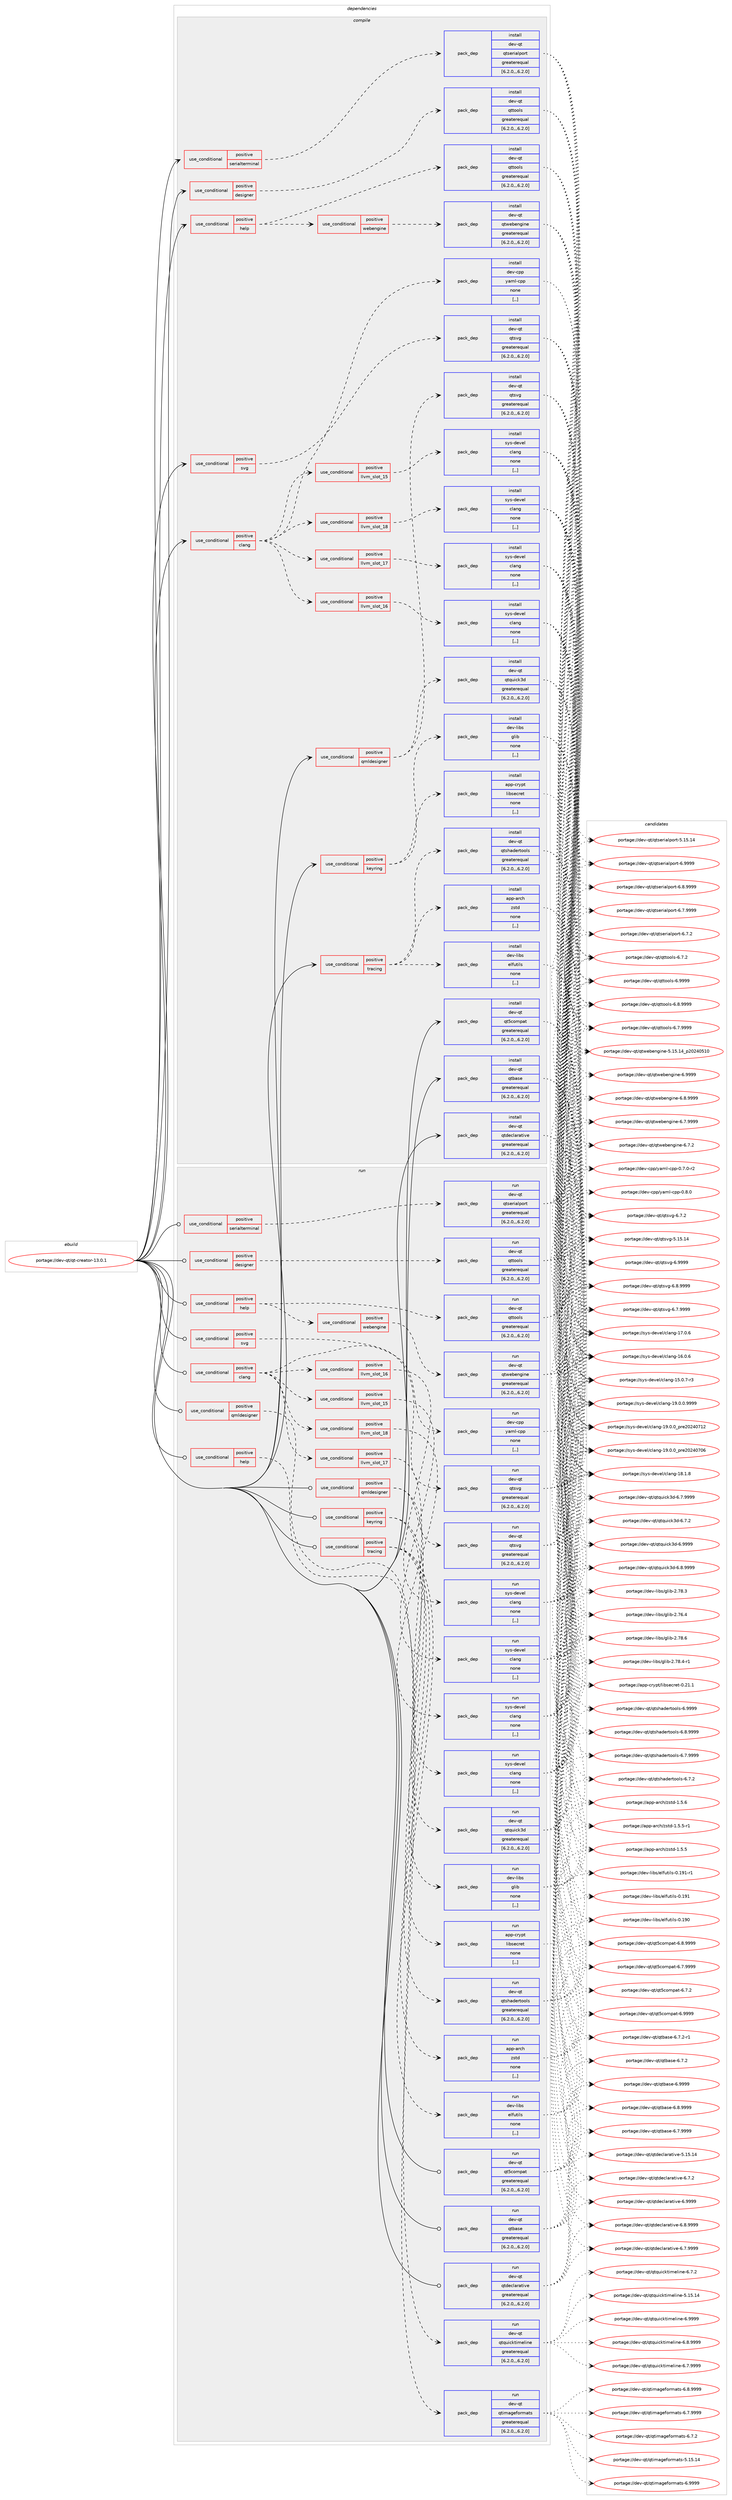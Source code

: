 digraph prolog {

# *************
# Graph options
# *************

newrank=true;
concentrate=true;
compound=true;
graph [rankdir=LR,fontname=Helvetica,fontsize=10,ranksep=1.5];#, ranksep=2.5, nodesep=0.2];
edge  [arrowhead=vee];
node  [fontname=Helvetica,fontsize=10];

# **********
# The ebuild
# **********

subgraph cluster_leftcol {
color=gray;
label=<<i>ebuild</i>>;
id [label="portage://dev-qt/qt-creator-13.0.1", color=red, width=4, href="../dev-qt/qt-creator-13.0.1.svg"];
}

# ****************
# The dependencies
# ****************

subgraph cluster_midcol {
color=gray;
label=<<i>dependencies</i>>;
subgraph cluster_compile {
fillcolor="#eeeeee";
style=filled;
label=<<i>compile</i>>;
subgraph cond41476 {
dependency168064 [label=<<TABLE BORDER="0" CELLBORDER="1" CELLSPACING="0" CELLPADDING="4"><TR><TD ROWSPAN="3" CELLPADDING="10">use_conditional</TD></TR><TR><TD>positive</TD></TR><TR><TD>clang</TD></TR></TABLE>>, shape=none, color=red];
subgraph pack125315 {
dependency168065 [label=<<TABLE BORDER="0" CELLBORDER="1" CELLSPACING="0" CELLPADDING="4" WIDTH="220"><TR><TD ROWSPAN="6" CELLPADDING="30">pack_dep</TD></TR><TR><TD WIDTH="110">install</TD></TR><TR><TD>dev-cpp</TD></TR><TR><TD>yaml-cpp</TD></TR><TR><TD>none</TD></TR><TR><TD>[,,]</TD></TR></TABLE>>, shape=none, color=blue];
}
dependency168064:e -> dependency168065:w [weight=20,style="dashed",arrowhead="vee"];
subgraph cond41477 {
dependency168066 [label=<<TABLE BORDER="0" CELLBORDER="1" CELLSPACING="0" CELLPADDING="4"><TR><TD ROWSPAN="3" CELLPADDING="10">use_conditional</TD></TR><TR><TD>positive</TD></TR><TR><TD>llvm_slot_15</TD></TR></TABLE>>, shape=none, color=red];
subgraph pack125316 {
dependency168067 [label=<<TABLE BORDER="0" CELLBORDER="1" CELLSPACING="0" CELLPADDING="4" WIDTH="220"><TR><TD ROWSPAN="6" CELLPADDING="30">pack_dep</TD></TR><TR><TD WIDTH="110">install</TD></TR><TR><TD>sys-devel</TD></TR><TR><TD>clang</TD></TR><TR><TD>none</TD></TR><TR><TD>[,,]</TD></TR></TABLE>>, shape=none, color=blue];
}
dependency168066:e -> dependency168067:w [weight=20,style="dashed",arrowhead="vee"];
}
dependency168064:e -> dependency168066:w [weight=20,style="dashed",arrowhead="vee"];
subgraph cond41478 {
dependency168068 [label=<<TABLE BORDER="0" CELLBORDER="1" CELLSPACING="0" CELLPADDING="4"><TR><TD ROWSPAN="3" CELLPADDING="10">use_conditional</TD></TR><TR><TD>positive</TD></TR><TR><TD>llvm_slot_16</TD></TR></TABLE>>, shape=none, color=red];
subgraph pack125317 {
dependency168069 [label=<<TABLE BORDER="0" CELLBORDER="1" CELLSPACING="0" CELLPADDING="4" WIDTH="220"><TR><TD ROWSPAN="6" CELLPADDING="30">pack_dep</TD></TR><TR><TD WIDTH="110">install</TD></TR><TR><TD>sys-devel</TD></TR><TR><TD>clang</TD></TR><TR><TD>none</TD></TR><TR><TD>[,,]</TD></TR></TABLE>>, shape=none, color=blue];
}
dependency168068:e -> dependency168069:w [weight=20,style="dashed",arrowhead="vee"];
}
dependency168064:e -> dependency168068:w [weight=20,style="dashed",arrowhead="vee"];
subgraph cond41479 {
dependency168070 [label=<<TABLE BORDER="0" CELLBORDER="1" CELLSPACING="0" CELLPADDING="4"><TR><TD ROWSPAN="3" CELLPADDING="10">use_conditional</TD></TR><TR><TD>positive</TD></TR><TR><TD>llvm_slot_17</TD></TR></TABLE>>, shape=none, color=red];
subgraph pack125318 {
dependency168071 [label=<<TABLE BORDER="0" CELLBORDER="1" CELLSPACING="0" CELLPADDING="4" WIDTH="220"><TR><TD ROWSPAN="6" CELLPADDING="30">pack_dep</TD></TR><TR><TD WIDTH="110">install</TD></TR><TR><TD>sys-devel</TD></TR><TR><TD>clang</TD></TR><TR><TD>none</TD></TR><TR><TD>[,,]</TD></TR></TABLE>>, shape=none, color=blue];
}
dependency168070:e -> dependency168071:w [weight=20,style="dashed",arrowhead="vee"];
}
dependency168064:e -> dependency168070:w [weight=20,style="dashed",arrowhead="vee"];
subgraph cond41480 {
dependency168072 [label=<<TABLE BORDER="0" CELLBORDER="1" CELLSPACING="0" CELLPADDING="4"><TR><TD ROWSPAN="3" CELLPADDING="10">use_conditional</TD></TR><TR><TD>positive</TD></TR><TR><TD>llvm_slot_18</TD></TR></TABLE>>, shape=none, color=red];
subgraph pack125319 {
dependency168073 [label=<<TABLE BORDER="0" CELLBORDER="1" CELLSPACING="0" CELLPADDING="4" WIDTH="220"><TR><TD ROWSPAN="6" CELLPADDING="30">pack_dep</TD></TR><TR><TD WIDTH="110">install</TD></TR><TR><TD>sys-devel</TD></TR><TR><TD>clang</TD></TR><TR><TD>none</TD></TR><TR><TD>[,,]</TD></TR></TABLE>>, shape=none, color=blue];
}
dependency168072:e -> dependency168073:w [weight=20,style="dashed",arrowhead="vee"];
}
dependency168064:e -> dependency168072:w [weight=20,style="dashed",arrowhead="vee"];
}
id:e -> dependency168064:w [weight=20,style="solid",arrowhead="vee"];
subgraph cond41481 {
dependency168074 [label=<<TABLE BORDER="0" CELLBORDER="1" CELLSPACING="0" CELLPADDING="4"><TR><TD ROWSPAN="3" CELLPADDING="10">use_conditional</TD></TR><TR><TD>positive</TD></TR><TR><TD>designer</TD></TR></TABLE>>, shape=none, color=red];
subgraph pack125320 {
dependency168075 [label=<<TABLE BORDER="0" CELLBORDER="1" CELLSPACING="0" CELLPADDING="4" WIDTH="220"><TR><TD ROWSPAN="6" CELLPADDING="30">pack_dep</TD></TR><TR><TD WIDTH="110">install</TD></TR><TR><TD>dev-qt</TD></TR><TR><TD>qttools</TD></TR><TR><TD>greaterequal</TD></TR><TR><TD>[6.2.0,,,6.2.0]</TD></TR></TABLE>>, shape=none, color=blue];
}
dependency168074:e -> dependency168075:w [weight=20,style="dashed",arrowhead="vee"];
}
id:e -> dependency168074:w [weight=20,style="solid",arrowhead="vee"];
subgraph cond41482 {
dependency168076 [label=<<TABLE BORDER="0" CELLBORDER="1" CELLSPACING="0" CELLPADDING="4"><TR><TD ROWSPAN="3" CELLPADDING="10">use_conditional</TD></TR><TR><TD>positive</TD></TR><TR><TD>help</TD></TR></TABLE>>, shape=none, color=red];
subgraph pack125321 {
dependency168077 [label=<<TABLE BORDER="0" CELLBORDER="1" CELLSPACING="0" CELLPADDING="4" WIDTH="220"><TR><TD ROWSPAN="6" CELLPADDING="30">pack_dep</TD></TR><TR><TD WIDTH="110">install</TD></TR><TR><TD>dev-qt</TD></TR><TR><TD>qttools</TD></TR><TR><TD>greaterequal</TD></TR><TR><TD>[6.2.0,,,6.2.0]</TD></TR></TABLE>>, shape=none, color=blue];
}
dependency168076:e -> dependency168077:w [weight=20,style="dashed",arrowhead="vee"];
subgraph cond41483 {
dependency168078 [label=<<TABLE BORDER="0" CELLBORDER="1" CELLSPACING="0" CELLPADDING="4"><TR><TD ROWSPAN="3" CELLPADDING="10">use_conditional</TD></TR><TR><TD>positive</TD></TR><TR><TD>webengine</TD></TR></TABLE>>, shape=none, color=red];
subgraph pack125322 {
dependency168079 [label=<<TABLE BORDER="0" CELLBORDER="1" CELLSPACING="0" CELLPADDING="4" WIDTH="220"><TR><TD ROWSPAN="6" CELLPADDING="30">pack_dep</TD></TR><TR><TD WIDTH="110">install</TD></TR><TR><TD>dev-qt</TD></TR><TR><TD>qtwebengine</TD></TR><TR><TD>greaterequal</TD></TR><TR><TD>[6.2.0,,,6.2.0]</TD></TR></TABLE>>, shape=none, color=blue];
}
dependency168078:e -> dependency168079:w [weight=20,style="dashed",arrowhead="vee"];
}
dependency168076:e -> dependency168078:w [weight=20,style="dashed",arrowhead="vee"];
}
id:e -> dependency168076:w [weight=20,style="solid",arrowhead="vee"];
subgraph cond41484 {
dependency168080 [label=<<TABLE BORDER="0" CELLBORDER="1" CELLSPACING="0" CELLPADDING="4"><TR><TD ROWSPAN="3" CELLPADDING="10">use_conditional</TD></TR><TR><TD>positive</TD></TR><TR><TD>keyring</TD></TR></TABLE>>, shape=none, color=red];
subgraph pack125323 {
dependency168081 [label=<<TABLE BORDER="0" CELLBORDER="1" CELLSPACING="0" CELLPADDING="4" WIDTH="220"><TR><TD ROWSPAN="6" CELLPADDING="30">pack_dep</TD></TR><TR><TD WIDTH="110">install</TD></TR><TR><TD>app-crypt</TD></TR><TR><TD>libsecret</TD></TR><TR><TD>none</TD></TR><TR><TD>[,,]</TD></TR></TABLE>>, shape=none, color=blue];
}
dependency168080:e -> dependency168081:w [weight=20,style="dashed",arrowhead="vee"];
subgraph pack125324 {
dependency168082 [label=<<TABLE BORDER="0" CELLBORDER="1" CELLSPACING="0" CELLPADDING="4" WIDTH="220"><TR><TD ROWSPAN="6" CELLPADDING="30">pack_dep</TD></TR><TR><TD WIDTH="110">install</TD></TR><TR><TD>dev-libs</TD></TR><TR><TD>glib</TD></TR><TR><TD>none</TD></TR><TR><TD>[,,]</TD></TR></TABLE>>, shape=none, color=blue];
}
dependency168080:e -> dependency168082:w [weight=20,style="dashed",arrowhead="vee"];
}
id:e -> dependency168080:w [weight=20,style="solid",arrowhead="vee"];
subgraph cond41485 {
dependency168083 [label=<<TABLE BORDER="0" CELLBORDER="1" CELLSPACING="0" CELLPADDING="4"><TR><TD ROWSPAN="3" CELLPADDING="10">use_conditional</TD></TR><TR><TD>positive</TD></TR><TR><TD>qmldesigner</TD></TR></TABLE>>, shape=none, color=red];
subgraph pack125325 {
dependency168084 [label=<<TABLE BORDER="0" CELLBORDER="1" CELLSPACING="0" CELLPADDING="4" WIDTH="220"><TR><TD ROWSPAN="6" CELLPADDING="30">pack_dep</TD></TR><TR><TD WIDTH="110">install</TD></TR><TR><TD>dev-qt</TD></TR><TR><TD>qtquick3d</TD></TR><TR><TD>greaterequal</TD></TR><TR><TD>[6.2.0,,,6.2.0]</TD></TR></TABLE>>, shape=none, color=blue];
}
dependency168083:e -> dependency168084:w [weight=20,style="dashed",arrowhead="vee"];
subgraph pack125326 {
dependency168085 [label=<<TABLE BORDER="0" CELLBORDER="1" CELLSPACING="0" CELLPADDING="4" WIDTH="220"><TR><TD ROWSPAN="6" CELLPADDING="30">pack_dep</TD></TR><TR><TD WIDTH="110">install</TD></TR><TR><TD>dev-qt</TD></TR><TR><TD>qtsvg</TD></TR><TR><TD>greaterequal</TD></TR><TR><TD>[6.2.0,,,6.2.0]</TD></TR></TABLE>>, shape=none, color=blue];
}
dependency168083:e -> dependency168085:w [weight=20,style="dashed",arrowhead="vee"];
}
id:e -> dependency168083:w [weight=20,style="solid",arrowhead="vee"];
subgraph cond41486 {
dependency168086 [label=<<TABLE BORDER="0" CELLBORDER="1" CELLSPACING="0" CELLPADDING="4"><TR><TD ROWSPAN="3" CELLPADDING="10">use_conditional</TD></TR><TR><TD>positive</TD></TR><TR><TD>serialterminal</TD></TR></TABLE>>, shape=none, color=red];
subgraph pack125327 {
dependency168087 [label=<<TABLE BORDER="0" CELLBORDER="1" CELLSPACING="0" CELLPADDING="4" WIDTH="220"><TR><TD ROWSPAN="6" CELLPADDING="30">pack_dep</TD></TR><TR><TD WIDTH="110">install</TD></TR><TR><TD>dev-qt</TD></TR><TR><TD>qtserialport</TD></TR><TR><TD>greaterequal</TD></TR><TR><TD>[6.2.0,,,6.2.0]</TD></TR></TABLE>>, shape=none, color=blue];
}
dependency168086:e -> dependency168087:w [weight=20,style="dashed",arrowhead="vee"];
}
id:e -> dependency168086:w [weight=20,style="solid",arrowhead="vee"];
subgraph cond41487 {
dependency168088 [label=<<TABLE BORDER="0" CELLBORDER="1" CELLSPACING="0" CELLPADDING="4"><TR><TD ROWSPAN="3" CELLPADDING="10">use_conditional</TD></TR><TR><TD>positive</TD></TR><TR><TD>svg</TD></TR></TABLE>>, shape=none, color=red];
subgraph pack125328 {
dependency168089 [label=<<TABLE BORDER="0" CELLBORDER="1" CELLSPACING="0" CELLPADDING="4" WIDTH="220"><TR><TD ROWSPAN="6" CELLPADDING="30">pack_dep</TD></TR><TR><TD WIDTH="110">install</TD></TR><TR><TD>dev-qt</TD></TR><TR><TD>qtsvg</TD></TR><TR><TD>greaterequal</TD></TR><TR><TD>[6.2.0,,,6.2.0]</TD></TR></TABLE>>, shape=none, color=blue];
}
dependency168088:e -> dependency168089:w [weight=20,style="dashed",arrowhead="vee"];
}
id:e -> dependency168088:w [weight=20,style="solid",arrowhead="vee"];
subgraph cond41488 {
dependency168090 [label=<<TABLE BORDER="0" CELLBORDER="1" CELLSPACING="0" CELLPADDING="4"><TR><TD ROWSPAN="3" CELLPADDING="10">use_conditional</TD></TR><TR><TD>positive</TD></TR><TR><TD>tracing</TD></TR></TABLE>>, shape=none, color=red];
subgraph pack125329 {
dependency168091 [label=<<TABLE BORDER="0" CELLBORDER="1" CELLSPACING="0" CELLPADDING="4" WIDTH="220"><TR><TD ROWSPAN="6" CELLPADDING="30">pack_dep</TD></TR><TR><TD WIDTH="110">install</TD></TR><TR><TD>app-arch</TD></TR><TR><TD>zstd</TD></TR><TR><TD>none</TD></TR><TR><TD>[,,]</TD></TR></TABLE>>, shape=none, color=blue];
}
dependency168090:e -> dependency168091:w [weight=20,style="dashed",arrowhead="vee"];
subgraph pack125330 {
dependency168092 [label=<<TABLE BORDER="0" CELLBORDER="1" CELLSPACING="0" CELLPADDING="4" WIDTH="220"><TR><TD ROWSPAN="6" CELLPADDING="30">pack_dep</TD></TR><TR><TD WIDTH="110">install</TD></TR><TR><TD>dev-libs</TD></TR><TR><TD>elfutils</TD></TR><TR><TD>none</TD></TR><TR><TD>[,,]</TD></TR></TABLE>>, shape=none, color=blue];
}
dependency168090:e -> dependency168092:w [weight=20,style="dashed",arrowhead="vee"];
subgraph pack125331 {
dependency168093 [label=<<TABLE BORDER="0" CELLBORDER="1" CELLSPACING="0" CELLPADDING="4" WIDTH="220"><TR><TD ROWSPAN="6" CELLPADDING="30">pack_dep</TD></TR><TR><TD WIDTH="110">install</TD></TR><TR><TD>dev-qt</TD></TR><TR><TD>qtshadertools</TD></TR><TR><TD>greaterequal</TD></TR><TR><TD>[6.2.0,,,6.2.0]</TD></TR></TABLE>>, shape=none, color=blue];
}
dependency168090:e -> dependency168093:w [weight=20,style="dashed",arrowhead="vee"];
}
id:e -> dependency168090:w [weight=20,style="solid",arrowhead="vee"];
subgraph pack125332 {
dependency168094 [label=<<TABLE BORDER="0" CELLBORDER="1" CELLSPACING="0" CELLPADDING="4" WIDTH="220"><TR><TD ROWSPAN="6" CELLPADDING="30">pack_dep</TD></TR><TR><TD WIDTH="110">install</TD></TR><TR><TD>dev-qt</TD></TR><TR><TD>qt5compat</TD></TR><TR><TD>greaterequal</TD></TR><TR><TD>[6.2.0,,,6.2.0]</TD></TR></TABLE>>, shape=none, color=blue];
}
id:e -> dependency168094:w [weight=20,style="solid",arrowhead="vee"];
subgraph pack125333 {
dependency168095 [label=<<TABLE BORDER="0" CELLBORDER="1" CELLSPACING="0" CELLPADDING="4" WIDTH="220"><TR><TD ROWSPAN="6" CELLPADDING="30">pack_dep</TD></TR><TR><TD WIDTH="110">install</TD></TR><TR><TD>dev-qt</TD></TR><TR><TD>qtbase</TD></TR><TR><TD>greaterequal</TD></TR><TR><TD>[6.2.0,,,6.2.0]</TD></TR></TABLE>>, shape=none, color=blue];
}
id:e -> dependency168095:w [weight=20,style="solid",arrowhead="vee"];
subgraph pack125334 {
dependency168096 [label=<<TABLE BORDER="0" CELLBORDER="1" CELLSPACING="0" CELLPADDING="4" WIDTH="220"><TR><TD ROWSPAN="6" CELLPADDING="30">pack_dep</TD></TR><TR><TD WIDTH="110">install</TD></TR><TR><TD>dev-qt</TD></TR><TR><TD>qtdeclarative</TD></TR><TR><TD>greaterequal</TD></TR><TR><TD>[6.2.0,,,6.2.0]</TD></TR></TABLE>>, shape=none, color=blue];
}
id:e -> dependency168096:w [weight=20,style="solid",arrowhead="vee"];
}
subgraph cluster_compileandrun {
fillcolor="#eeeeee";
style=filled;
label=<<i>compile and run</i>>;
}
subgraph cluster_run {
fillcolor="#eeeeee";
style=filled;
label=<<i>run</i>>;
subgraph cond41489 {
dependency168097 [label=<<TABLE BORDER="0" CELLBORDER="1" CELLSPACING="0" CELLPADDING="4"><TR><TD ROWSPAN="3" CELLPADDING="10">use_conditional</TD></TR><TR><TD>positive</TD></TR><TR><TD>clang</TD></TR></TABLE>>, shape=none, color=red];
subgraph pack125335 {
dependency168098 [label=<<TABLE BORDER="0" CELLBORDER="1" CELLSPACING="0" CELLPADDING="4" WIDTH="220"><TR><TD ROWSPAN="6" CELLPADDING="30">pack_dep</TD></TR><TR><TD WIDTH="110">run</TD></TR><TR><TD>dev-cpp</TD></TR><TR><TD>yaml-cpp</TD></TR><TR><TD>none</TD></TR><TR><TD>[,,]</TD></TR></TABLE>>, shape=none, color=blue];
}
dependency168097:e -> dependency168098:w [weight=20,style="dashed",arrowhead="vee"];
subgraph cond41490 {
dependency168099 [label=<<TABLE BORDER="0" CELLBORDER="1" CELLSPACING="0" CELLPADDING="4"><TR><TD ROWSPAN="3" CELLPADDING="10">use_conditional</TD></TR><TR><TD>positive</TD></TR><TR><TD>llvm_slot_15</TD></TR></TABLE>>, shape=none, color=red];
subgraph pack125336 {
dependency168100 [label=<<TABLE BORDER="0" CELLBORDER="1" CELLSPACING="0" CELLPADDING="4" WIDTH="220"><TR><TD ROWSPAN="6" CELLPADDING="30">pack_dep</TD></TR><TR><TD WIDTH="110">run</TD></TR><TR><TD>sys-devel</TD></TR><TR><TD>clang</TD></TR><TR><TD>none</TD></TR><TR><TD>[,,]</TD></TR></TABLE>>, shape=none, color=blue];
}
dependency168099:e -> dependency168100:w [weight=20,style="dashed",arrowhead="vee"];
}
dependency168097:e -> dependency168099:w [weight=20,style="dashed",arrowhead="vee"];
subgraph cond41491 {
dependency168101 [label=<<TABLE BORDER="0" CELLBORDER="1" CELLSPACING="0" CELLPADDING="4"><TR><TD ROWSPAN="3" CELLPADDING="10">use_conditional</TD></TR><TR><TD>positive</TD></TR><TR><TD>llvm_slot_16</TD></TR></TABLE>>, shape=none, color=red];
subgraph pack125337 {
dependency168102 [label=<<TABLE BORDER="0" CELLBORDER="1" CELLSPACING="0" CELLPADDING="4" WIDTH="220"><TR><TD ROWSPAN="6" CELLPADDING="30">pack_dep</TD></TR><TR><TD WIDTH="110">run</TD></TR><TR><TD>sys-devel</TD></TR><TR><TD>clang</TD></TR><TR><TD>none</TD></TR><TR><TD>[,,]</TD></TR></TABLE>>, shape=none, color=blue];
}
dependency168101:e -> dependency168102:w [weight=20,style="dashed",arrowhead="vee"];
}
dependency168097:e -> dependency168101:w [weight=20,style="dashed",arrowhead="vee"];
subgraph cond41492 {
dependency168103 [label=<<TABLE BORDER="0" CELLBORDER="1" CELLSPACING="0" CELLPADDING="4"><TR><TD ROWSPAN="3" CELLPADDING="10">use_conditional</TD></TR><TR><TD>positive</TD></TR><TR><TD>llvm_slot_17</TD></TR></TABLE>>, shape=none, color=red];
subgraph pack125338 {
dependency168104 [label=<<TABLE BORDER="0" CELLBORDER="1" CELLSPACING="0" CELLPADDING="4" WIDTH="220"><TR><TD ROWSPAN="6" CELLPADDING="30">pack_dep</TD></TR><TR><TD WIDTH="110">run</TD></TR><TR><TD>sys-devel</TD></TR><TR><TD>clang</TD></TR><TR><TD>none</TD></TR><TR><TD>[,,]</TD></TR></TABLE>>, shape=none, color=blue];
}
dependency168103:e -> dependency168104:w [weight=20,style="dashed",arrowhead="vee"];
}
dependency168097:e -> dependency168103:w [weight=20,style="dashed",arrowhead="vee"];
subgraph cond41493 {
dependency168105 [label=<<TABLE BORDER="0" CELLBORDER="1" CELLSPACING="0" CELLPADDING="4"><TR><TD ROWSPAN="3" CELLPADDING="10">use_conditional</TD></TR><TR><TD>positive</TD></TR><TR><TD>llvm_slot_18</TD></TR></TABLE>>, shape=none, color=red];
subgraph pack125339 {
dependency168106 [label=<<TABLE BORDER="0" CELLBORDER="1" CELLSPACING="0" CELLPADDING="4" WIDTH="220"><TR><TD ROWSPAN="6" CELLPADDING="30">pack_dep</TD></TR><TR><TD WIDTH="110">run</TD></TR><TR><TD>sys-devel</TD></TR><TR><TD>clang</TD></TR><TR><TD>none</TD></TR><TR><TD>[,,]</TD></TR></TABLE>>, shape=none, color=blue];
}
dependency168105:e -> dependency168106:w [weight=20,style="dashed",arrowhead="vee"];
}
dependency168097:e -> dependency168105:w [weight=20,style="dashed",arrowhead="vee"];
}
id:e -> dependency168097:w [weight=20,style="solid",arrowhead="odot"];
subgraph cond41494 {
dependency168107 [label=<<TABLE BORDER="0" CELLBORDER="1" CELLSPACING="0" CELLPADDING="4"><TR><TD ROWSPAN="3" CELLPADDING="10">use_conditional</TD></TR><TR><TD>positive</TD></TR><TR><TD>designer</TD></TR></TABLE>>, shape=none, color=red];
subgraph pack125340 {
dependency168108 [label=<<TABLE BORDER="0" CELLBORDER="1" CELLSPACING="0" CELLPADDING="4" WIDTH="220"><TR><TD ROWSPAN="6" CELLPADDING="30">pack_dep</TD></TR><TR><TD WIDTH="110">run</TD></TR><TR><TD>dev-qt</TD></TR><TR><TD>qttools</TD></TR><TR><TD>greaterequal</TD></TR><TR><TD>[6.2.0,,,6.2.0]</TD></TR></TABLE>>, shape=none, color=blue];
}
dependency168107:e -> dependency168108:w [weight=20,style="dashed",arrowhead="vee"];
}
id:e -> dependency168107:w [weight=20,style="solid",arrowhead="odot"];
subgraph cond41495 {
dependency168109 [label=<<TABLE BORDER="0" CELLBORDER="1" CELLSPACING="0" CELLPADDING="4"><TR><TD ROWSPAN="3" CELLPADDING="10">use_conditional</TD></TR><TR><TD>positive</TD></TR><TR><TD>help</TD></TR></TABLE>>, shape=none, color=red];
subgraph pack125341 {
dependency168110 [label=<<TABLE BORDER="0" CELLBORDER="1" CELLSPACING="0" CELLPADDING="4" WIDTH="220"><TR><TD ROWSPAN="6" CELLPADDING="30">pack_dep</TD></TR><TR><TD WIDTH="110">run</TD></TR><TR><TD>dev-qt</TD></TR><TR><TD>qtimageformats</TD></TR><TR><TD>greaterequal</TD></TR><TR><TD>[6.2.0,,,6.2.0]</TD></TR></TABLE>>, shape=none, color=blue];
}
dependency168109:e -> dependency168110:w [weight=20,style="dashed",arrowhead="vee"];
}
id:e -> dependency168109:w [weight=20,style="solid",arrowhead="odot"];
subgraph cond41496 {
dependency168111 [label=<<TABLE BORDER="0" CELLBORDER="1" CELLSPACING="0" CELLPADDING="4"><TR><TD ROWSPAN="3" CELLPADDING="10">use_conditional</TD></TR><TR><TD>positive</TD></TR><TR><TD>help</TD></TR></TABLE>>, shape=none, color=red];
subgraph pack125342 {
dependency168112 [label=<<TABLE BORDER="0" CELLBORDER="1" CELLSPACING="0" CELLPADDING="4" WIDTH="220"><TR><TD ROWSPAN="6" CELLPADDING="30">pack_dep</TD></TR><TR><TD WIDTH="110">run</TD></TR><TR><TD>dev-qt</TD></TR><TR><TD>qttools</TD></TR><TR><TD>greaterequal</TD></TR><TR><TD>[6.2.0,,,6.2.0]</TD></TR></TABLE>>, shape=none, color=blue];
}
dependency168111:e -> dependency168112:w [weight=20,style="dashed",arrowhead="vee"];
subgraph cond41497 {
dependency168113 [label=<<TABLE BORDER="0" CELLBORDER="1" CELLSPACING="0" CELLPADDING="4"><TR><TD ROWSPAN="3" CELLPADDING="10">use_conditional</TD></TR><TR><TD>positive</TD></TR><TR><TD>webengine</TD></TR></TABLE>>, shape=none, color=red];
subgraph pack125343 {
dependency168114 [label=<<TABLE BORDER="0" CELLBORDER="1" CELLSPACING="0" CELLPADDING="4" WIDTH="220"><TR><TD ROWSPAN="6" CELLPADDING="30">pack_dep</TD></TR><TR><TD WIDTH="110">run</TD></TR><TR><TD>dev-qt</TD></TR><TR><TD>qtwebengine</TD></TR><TR><TD>greaterequal</TD></TR><TR><TD>[6.2.0,,,6.2.0]</TD></TR></TABLE>>, shape=none, color=blue];
}
dependency168113:e -> dependency168114:w [weight=20,style="dashed",arrowhead="vee"];
}
dependency168111:e -> dependency168113:w [weight=20,style="dashed",arrowhead="vee"];
}
id:e -> dependency168111:w [weight=20,style="solid",arrowhead="odot"];
subgraph cond41498 {
dependency168115 [label=<<TABLE BORDER="0" CELLBORDER="1" CELLSPACING="0" CELLPADDING="4"><TR><TD ROWSPAN="3" CELLPADDING="10">use_conditional</TD></TR><TR><TD>positive</TD></TR><TR><TD>keyring</TD></TR></TABLE>>, shape=none, color=red];
subgraph pack125344 {
dependency168116 [label=<<TABLE BORDER="0" CELLBORDER="1" CELLSPACING="0" CELLPADDING="4" WIDTH="220"><TR><TD ROWSPAN="6" CELLPADDING="30">pack_dep</TD></TR><TR><TD WIDTH="110">run</TD></TR><TR><TD>app-crypt</TD></TR><TR><TD>libsecret</TD></TR><TR><TD>none</TD></TR><TR><TD>[,,]</TD></TR></TABLE>>, shape=none, color=blue];
}
dependency168115:e -> dependency168116:w [weight=20,style="dashed",arrowhead="vee"];
subgraph pack125345 {
dependency168117 [label=<<TABLE BORDER="0" CELLBORDER="1" CELLSPACING="0" CELLPADDING="4" WIDTH="220"><TR><TD ROWSPAN="6" CELLPADDING="30">pack_dep</TD></TR><TR><TD WIDTH="110">run</TD></TR><TR><TD>dev-libs</TD></TR><TR><TD>glib</TD></TR><TR><TD>none</TD></TR><TR><TD>[,,]</TD></TR></TABLE>>, shape=none, color=blue];
}
dependency168115:e -> dependency168117:w [weight=20,style="dashed",arrowhead="vee"];
}
id:e -> dependency168115:w [weight=20,style="solid",arrowhead="odot"];
subgraph cond41499 {
dependency168118 [label=<<TABLE BORDER="0" CELLBORDER="1" CELLSPACING="0" CELLPADDING="4"><TR><TD ROWSPAN="3" CELLPADDING="10">use_conditional</TD></TR><TR><TD>positive</TD></TR><TR><TD>qmldesigner</TD></TR></TABLE>>, shape=none, color=red];
subgraph pack125346 {
dependency168119 [label=<<TABLE BORDER="0" CELLBORDER="1" CELLSPACING="0" CELLPADDING="4" WIDTH="220"><TR><TD ROWSPAN="6" CELLPADDING="30">pack_dep</TD></TR><TR><TD WIDTH="110">run</TD></TR><TR><TD>dev-qt</TD></TR><TR><TD>qtquick3d</TD></TR><TR><TD>greaterequal</TD></TR><TR><TD>[6.2.0,,,6.2.0]</TD></TR></TABLE>>, shape=none, color=blue];
}
dependency168118:e -> dependency168119:w [weight=20,style="dashed",arrowhead="vee"];
subgraph pack125347 {
dependency168120 [label=<<TABLE BORDER="0" CELLBORDER="1" CELLSPACING="0" CELLPADDING="4" WIDTH="220"><TR><TD ROWSPAN="6" CELLPADDING="30">pack_dep</TD></TR><TR><TD WIDTH="110">run</TD></TR><TR><TD>dev-qt</TD></TR><TR><TD>qtsvg</TD></TR><TR><TD>greaterequal</TD></TR><TR><TD>[6.2.0,,,6.2.0]</TD></TR></TABLE>>, shape=none, color=blue];
}
dependency168118:e -> dependency168120:w [weight=20,style="dashed",arrowhead="vee"];
}
id:e -> dependency168118:w [weight=20,style="solid",arrowhead="odot"];
subgraph cond41500 {
dependency168121 [label=<<TABLE BORDER="0" CELLBORDER="1" CELLSPACING="0" CELLPADDING="4"><TR><TD ROWSPAN="3" CELLPADDING="10">use_conditional</TD></TR><TR><TD>positive</TD></TR><TR><TD>qmldesigner</TD></TR></TABLE>>, shape=none, color=red];
subgraph pack125348 {
dependency168122 [label=<<TABLE BORDER="0" CELLBORDER="1" CELLSPACING="0" CELLPADDING="4" WIDTH="220"><TR><TD ROWSPAN="6" CELLPADDING="30">pack_dep</TD></TR><TR><TD WIDTH="110">run</TD></TR><TR><TD>dev-qt</TD></TR><TR><TD>qtquicktimeline</TD></TR><TR><TD>greaterequal</TD></TR><TR><TD>[6.2.0,,,6.2.0]</TD></TR></TABLE>>, shape=none, color=blue];
}
dependency168121:e -> dependency168122:w [weight=20,style="dashed",arrowhead="vee"];
}
id:e -> dependency168121:w [weight=20,style="solid",arrowhead="odot"];
subgraph cond41501 {
dependency168123 [label=<<TABLE BORDER="0" CELLBORDER="1" CELLSPACING="0" CELLPADDING="4"><TR><TD ROWSPAN="3" CELLPADDING="10">use_conditional</TD></TR><TR><TD>positive</TD></TR><TR><TD>serialterminal</TD></TR></TABLE>>, shape=none, color=red];
subgraph pack125349 {
dependency168124 [label=<<TABLE BORDER="0" CELLBORDER="1" CELLSPACING="0" CELLPADDING="4" WIDTH="220"><TR><TD ROWSPAN="6" CELLPADDING="30">pack_dep</TD></TR><TR><TD WIDTH="110">run</TD></TR><TR><TD>dev-qt</TD></TR><TR><TD>qtserialport</TD></TR><TR><TD>greaterequal</TD></TR><TR><TD>[6.2.0,,,6.2.0]</TD></TR></TABLE>>, shape=none, color=blue];
}
dependency168123:e -> dependency168124:w [weight=20,style="dashed",arrowhead="vee"];
}
id:e -> dependency168123:w [weight=20,style="solid",arrowhead="odot"];
subgraph cond41502 {
dependency168125 [label=<<TABLE BORDER="0" CELLBORDER="1" CELLSPACING="0" CELLPADDING="4"><TR><TD ROWSPAN="3" CELLPADDING="10">use_conditional</TD></TR><TR><TD>positive</TD></TR><TR><TD>svg</TD></TR></TABLE>>, shape=none, color=red];
subgraph pack125350 {
dependency168126 [label=<<TABLE BORDER="0" CELLBORDER="1" CELLSPACING="0" CELLPADDING="4" WIDTH="220"><TR><TD ROWSPAN="6" CELLPADDING="30">pack_dep</TD></TR><TR><TD WIDTH="110">run</TD></TR><TR><TD>dev-qt</TD></TR><TR><TD>qtsvg</TD></TR><TR><TD>greaterequal</TD></TR><TR><TD>[6.2.0,,,6.2.0]</TD></TR></TABLE>>, shape=none, color=blue];
}
dependency168125:e -> dependency168126:w [weight=20,style="dashed",arrowhead="vee"];
}
id:e -> dependency168125:w [weight=20,style="solid",arrowhead="odot"];
subgraph cond41503 {
dependency168127 [label=<<TABLE BORDER="0" CELLBORDER="1" CELLSPACING="0" CELLPADDING="4"><TR><TD ROWSPAN="3" CELLPADDING="10">use_conditional</TD></TR><TR><TD>positive</TD></TR><TR><TD>tracing</TD></TR></TABLE>>, shape=none, color=red];
subgraph pack125351 {
dependency168128 [label=<<TABLE BORDER="0" CELLBORDER="1" CELLSPACING="0" CELLPADDING="4" WIDTH="220"><TR><TD ROWSPAN="6" CELLPADDING="30">pack_dep</TD></TR><TR><TD WIDTH="110">run</TD></TR><TR><TD>app-arch</TD></TR><TR><TD>zstd</TD></TR><TR><TD>none</TD></TR><TR><TD>[,,]</TD></TR></TABLE>>, shape=none, color=blue];
}
dependency168127:e -> dependency168128:w [weight=20,style="dashed",arrowhead="vee"];
subgraph pack125352 {
dependency168129 [label=<<TABLE BORDER="0" CELLBORDER="1" CELLSPACING="0" CELLPADDING="4" WIDTH="220"><TR><TD ROWSPAN="6" CELLPADDING="30">pack_dep</TD></TR><TR><TD WIDTH="110">run</TD></TR><TR><TD>dev-libs</TD></TR><TR><TD>elfutils</TD></TR><TR><TD>none</TD></TR><TR><TD>[,,]</TD></TR></TABLE>>, shape=none, color=blue];
}
dependency168127:e -> dependency168129:w [weight=20,style="dashed",arrowhead="vee"];
subgraph pack125353 {
dependency168130 [label=<<TABLE BORDER="0" CELLBORDER="1" CELLSPACING="0" CELLPADDING="4" WIDTH="220"><TR><TD ROWSPAN="6" CELLPADDING="30">pack_dep</TD></TR><TR><TD WIDTH="110">run</TD></TR><TR><TD>dev-qt</TD></TR><TR><TD>qtshadertools</TD></TR><TR><TD>greaterequal</TD></TR><TR><TD>[6.2.0,,,6.2.0]</TD></TR></TABLE>>, shape=none, color=blue];
}
dependency168127:e -> dependency168130:w [weight=20,style="dashed",arrowhead="vee"];
}
id:e -> dependency168127:w [weight=20,style="solid",arrowhead="odot"];
subgraph pack125354 {
dependency168131 [label=<<TABLE BORDER="0" CELLBORDER="1" CELLSPACING="0" CELLPADDING="4" WIDTH="220"><TR><TD ROWSPAN="6" CELLPADDING="30">pack_dep</TD></TR><TR><TD WIDTH="110">run</TD></TR><TR><TD>dev-qt</TD></TR><TR><TD>qt5compat</TD></TR><TR><TD>greaterequal</TD></TR><TR><TD>[6.2.0,,,6.2.0]</TD></TR></TABLE>>, shape=none, color=blue];
}
id:e -> dependency168131:w [weight=20,style="solid",arrowhead="odot"];
subgraph pack125355 {
dependency168132 [label=<<TABLE BORDER="0" CELLBORDER="1" CELLSPACING="0" CELLPADDING="4" WIDTH="220"><TR><TD ROWSPAN="6" CELLPADDING="30">pack_dep</TD></TR><TR><TD WIDTH="110">run</TD></TR><TR><TD>dev-qt</TD></TR><TR><TD>qtbase</TD></TR><TR><TD>greaterequal</TD></TR><TR><TD>[6.2.0,,,6.2.0]</TD></TR></TABLE>>, shape=none, color=blue];
}
id:e -> dependency168132:w [weight=20,style="solid",arrowhead="odot"];
subgraph pack125356 {
dependency168133 [label=<<TABLE BORDER="0" CELLBORDER="1" CELLSPACING="0" CELLPADDING="4" WIDTH="220"><TR><TD ROWSPAN="6" CELLPADDING="30">pack_dep</TD></TR><TR><TD WIDTH="110">run</TD></TR><TR><TD>dev-qt</TD></TR><TR><TD>qtdeclarative</TD></TR><TR><TD>greaterequal</TD></TR><TR><TD>[6.2.0,,,6.2.0]</TD></TR></TABLE>>, shape=none, color=blue];
}
id:e -> dependency168133:w [weight=20,style="solid",arrowhead="odot"];
}
}

# **************
# The candidates
# **************

subgraph cluster_choices {
rank=same;
color=gray;
label=<<i>candidates</i>>;

subgraph choice125315 {
color=black;
nodesep=1;
choice100101118459911211247121971091084599112112454846564648 [label="portage://dev-cpp/yaml-cpp-0.8.0", color=red, width=4,href="../dev-cpp/yaml-cpp-0.8.0.svg"];
choice1001011184599112112471219710910845991121124548465546484511450 [label="portage://dev-cpp/yaml-cpp-0.7.0-r2", color=red, width=4,href="../dev-cpp/yaml-cpp-0.7.0-r2.svg"];
dependency168065:e -> choice100101118459911211247121971091084599112112454846564648:w [style=dotted,weight="100"];
dependency168065:e -> choice1001011184599112112471219710910845991121124548465546484511450:w [style=dotted,weight="100"];
}
subgraph choice125316 {
color=black;
nodesep=1;
choice11512111545100101118101108479910897110103454957464846484657575757 [label="portage://sys-devel/clang-19.0.0.9999", color=red, width=4,href="../sys-devel/clang-19.0.0.9999.svg"];
choice1151211154510010111810110847991089711010345495746484648951121141015048505248554950 [label="portage://sys-devel/clang-19.0.0_pre20240712", color=red, width=4,href="../sys-devel/clang-19.0.0_pre20240712.svg"];
choice1151211154510010111810110847991089711010345495746484648951121141015048505248554854 [label="portage://sys-devel/clang-19.0.0_pre20240706", color=red, width=4,href="../sys-devel/clang-19.0.0_pre20240706.svg"];
choice1151211154510010111810110847991089711010345495646494656 [label="portage://sys-devel/clang-18.1.8", color=red, width=4,href="../sys-devel/clang-18.1.8.svg"];
choice1151211154510010111810110847991089711010345495546484654 [label="portage://sys-devel/clang-17.0.6", color=red, width=4,href="../sys-devel/clang-17.0.6.svg"];
choice1151211154510010111810110847991089711010345495446484654 [label="portage://sys-devel/clang-16.0.6", color=red, width=4,href="../sys-devel/clang-16.0.6.svg"];
choice11512111545100101118101108479910897110103454953464846554511451 [label="portage://sys-devel/clang-15.0.7-r3", color=red, width=4,href="../sys-devel/clang-15.0.7-r3.svg"];
dependency168067:e -> choice11512111545100101118101108479910897110103454957464846484657575757:w [style=dotted,weight="100"];
dependency168067:e -> choice1151211154510010111810110847991089711010345495746484648951121141015048505248554950:w [style=dotted,weight="100"];
dependency168067:e -> choice1151211154510010111810110847991089711010345495746484648951121141015048505248554854:w [style=dotted,weight="100"];
dependency168067:e -> choice1151211154510010111810110847991089711010345495646494656:w [style=dotted,weight="100"];
dependency168067:e -> choice1151211154510010111810110847991089711010345495546484654:w [style=dotted,weight="100"];
dependency168067:e -> choice1151211154510010111810110847991089711010345495446484654:w [style=dotted,weight="100"];
dependency168067:e -> choice11512111545100101118101108479910897110103454953464846554511451:w [style=dotted,weight="100"];
}
subgraph choice125317 {
color=black;
nodesep=1;
choice11512111545100101118101108479910897110103454957464846484657575757 [label="portage://sys-devel/clang-19.0.0.9999", color=red, width=4,href="../sys-devel/clang-19.0.0.9999.svg"];
choice1151211154510010111810110847991089711010345495746484648951121141015048505248554950 [label="portage://sys-devel/clang-19.0.0_pre20240712", color=red, width=4,href="../sys-devel/clang-19.0.0_pre20240712.svg"];
choice1151211154510010111810110847991089711010345495746484648951121141015048505248554854 [label="portage://sys-devel/clang-19.0.0_pre20240706", color=red, width=4,href="../sys-devel/clang-19.0.0_pre20240706.svg"];
choice1151211154510010111810110847991089711010345495646494656 [label="portage://sys-devel/clang-18.1.8", color=red, width=4,href="../sys-devel/clang-18.1.8.svg"];
choice1151211154510010111810110847991089711010345495546484654 [label="portage://sys-devel/clang-17.0.6", color=red, width=4,href="../sys-devel/clang-17.0.6.svg"];
choice1151211154510010111810110847991089711010345495446484654 [label="portage://sys-devel/clang-16.0.6", color=red, width=4,href="../sys-devel/clang-16.0.6.svg"];
choice11512111545100101118101108479910897110103454953464846554511451 [label="portage://sys-devel/clang-15.0.7-r3", color=red, width=4,href="../sys-devel/clang-15.0.7-r3.svg"];
dependency168069:e -> choice11512111545100101118101108479910897110103454957464846484657575757:w [style=dotted,weight="100"];
dependency168069:e -> choice1151211154510010111810110847991089711010345495746484648951121141015048505248554950:w [style=dotted,weight="100"];
dependency168069:e -> choice1151211154510010111810110847991089711010345495746484648951121141015048505248554854:w [style=dotted,weight="100"];
dependency168069:e -> choice1151211154510010111810110847991089711010345495646494656:w [style=dotted,weight="100"];
dependency168069:e -> choice1151211154510010111810110847991089711010345495546484654:w [style=dotted,weight="100"];
dependency168069:e -> choice1151211154510010111810110847991089711010345495446484654:w [style=dotted,weight="100"];
dependency168069:e -> choice11512111545100101118101108479910897110103454953464846554511451:w [style=dotted,weight="100"];
}
subgraph choice125318 {
color=black;
nodesep=1;
choice11512111545100101118101108479910897110103454957464846484657575757 [label="portage://sys-devel/clang-19.0.0.9999", color=red, width=4,href="../sys-devel/clang-19.0.0.9999.svg"];
choice1151211154510010111810110847991089711010345495746484648951121141015048505248554950 [label="portage://sys-devel/clang-19.0.0_pre20240712", color=red, width=4,href="../sys-devel/clang-19.0.0_pre20240712.svg"];
choice1151211154510010111810110847991089711010345495746484648951121141015048505248554854 [label="portage://sys-devel/clang-19.0.0_pre20240706", color=red, width=4,href="../sys-devel/clang-19.0.0_pre20240706.svg"];
choice1151211154510010111810110847991089711010345495646494656 [label="portage://sys-devel/clang-18.1.8", color=red, width=4,href="../sys-devel/clang-18.1.8.svg"];
choice1151211154510010111810110847991089711010345495546484654 [label="portage://sys-devel/clang-17.0.6", color=red, width=4,href="../sys-devel/clang-17.0.6.svg"];
choice1151211154510010111810110847991089711010345495446484654 [label="portage://sys-devel/clang-16.0.6", color=red, width=4,href="../sys-devel/clang-16.0.6.svg"];
choice11512111545100101118101108479910897110103454953464846554511451 [label="portage://sys-devel/clang-15.0.7-r3", color=red, width=4,href="../sys-devel/clang-15.0.7-r3.svg"];
dependency168071:e -> choice11512111545100101118101108479910897110103454957464846484657575757:w [style=dotted,weight="100"];
dependency168071:e -> choice1151211154510010111810110847991089711010345495746484648951121141015048505248554950:w [style=dotted,weight="100"];
dependency168071:e -> choice1151211154510010111810110847991089711010345495746484648951121141015048505248554854:w [style=dotted,weight="100"];
dependency168071:e -> choice1151211154510010111810110847991089711010345495646494656:w [style=dotted,weight="100"];
dependency168071:e -> choice1151211154510010111810110847991089711010345495546484654:w [style=dotted,weight="100"];
dependency168071:e -> choice1151211154510010111810110847991089711010345495446484654:w [style=dotted,weight="100"];
dependency168071:e -> choice11512111545100101118101108479910897110103454953464846554511451:w [style=dotted,weight="100"];
}
subgraph choice125319 {
color=black;
nodesep=1;
choice11512111545100101118101108479910897110103454957464846484657575757 [label="portage://sys-devel/clang-19.0.0.9999", color=red, width=4,href="../sys-devel/clang-19.0.0.9999.svg"];
choice1151211154510010111810110847991089711010345495746484648951121141015048505248554950 [label="portage://sys-devel/clang-19.0.0_pre20240712", color=red, width=4,href="../sys-devel/clang-19.0.0_pre20240712.svg"];
choice1151211154510010111810110847991089711010345495746484648951121141015048505248554854 [label="portage://sys-devel/clang-19.0.0_pre20240706", color=red, width=4,href="../sys-devel/clang-19.0.0_pre20240706.svg"];
choice1151211154510010111810110847991089711010345495646494656 [label="portage://sys-devel/clang-18.1.8", color=red, width=4,href="../sys-devel/clang-18.1.8.svg"];
choice1151211154510010111810110847991089711010345495546484654 [label="portage://sys-devel/clang-17.0.6", color=red, width=4,href="../sys-devel/clang-17.0.6.svg"];
choice1151211154510010111810110847991089711010345495446484654 [label="portage://sys-devel/clang-16.0.6", color=red, width=4,href="../sys-devel/clang-16.0.6.svg"];
choice11512111545100101118101108479910897110103454953464846554511451 [label="portage://sys-devel/clang-15.0.7-r3", color=red, width=4,href="../sys-devel/clang-15.0.7-r3.svg"];
dependency168073:e -> choice11512111545100101118101108479910897110103454957464846484657575757:w [style=dotted,weight="100"];
dependency168073:e -> choice1151211154510010111810110847991089711010345495746484648951121141015048505248554950:w [style=dotted,weight="100"];
dependency168073:e -> choice1151211154510010111810110847991089711010345495746484648951121141015048505248554854:w [style=dotted,weight="100"];
dependency168073:e -> choice1151211154510010111810110847991089711010345495646494656:w [style=dotted,weight="100"];
dependency168073:e -> choice1151211154510010111810110847991089711010345495546484654:w [style=dotted,weight="100"];
dependency168073:e -> choice1151211154510010111810110847991089711010345495446484654:w [style=dotted,weight="100"];
dependency168073:e -> choice11512111545100101118101108479910897110103454953464846554511451:w [style=dotted,weight="100"];
}
subgraph choice125320 {
color=black;
nodesep=1;
choice100101118451131164711311611611111110811545544657575757 [label="portage://dev-qt/qttools-6.9999", color=red, width=4,href="../dev-qt/qttools-6.9999.svg"];
choice1001011184511311647113116116111111108115455446564657575757 [label="portage://dev-qt/qttools-6.8.9999", color=red, width=4,href="../dev-qt/qttools-6.8.9999.svg"];
choice1001011184511311647113116116111111108115455446554657575757 [label="portage://dev-qt/qttools-6.7.9999", color=red, width=4,href="../dev-qt/qttools-6.7.9999.svg"];
choice1001011184511311647113116116111111108115455446554650 [label="portage://dev-qt/qttools-6.7.2", color=red, width=4,href="../dev-qt/qttools-6.7.2.svg"];
dependency168075:e -> choice100101118451131164711311611611111110811545544657575757:w [style=dotted,weight="100"];
dependency168075:e -> choice1001011184511311647113116116111111108115455446564657575757:w [style=dotted,weight="100"];
dependency168075:e -> choice1001011184511311647113116116111111108115455446554657575757:w [style=dotted,weight="100"];
dependency168075:e -> choice1001011184511311647113116116111111108115455446554650:w [style=dotted,weight="100"];
}
subgraph choice125321 {
color=black;
nodesep=1;
choice100101118451131164711311611611111110811545544657575757 [label="portage://dev-qt/qttools-6.9999", color=red, width=4,href="../dev-qt/qttools-6.9999.svg"];
choice1001011184511311647113116116111111108115455446564657575757 [label="portage://dev-qt/qttools-6.8.9999", color=red, width=4,href="../dev-qt/qttools-6.8.9999.svg"];
choice1001011184511311647113116116111111108115455446554657575757 [label="portage://dev-qt/qttools-6.7.9999", color=red, width=4,href="../dev-qt/qttools-6.7.9999.svg"];
choice1001011184511311647113116116111111108115455446554650 [label="portage://dev-qt/qttools-6.7.2", color=red, width=4,href="../dev-qt/qttools-6.7.2.svg"];
dependency168077:e -> choice100101118451131164711311611611111110811545544657575757:w [style=dotted,weight="100"];
dependency168077:e -> choice1001011184511311647113116116111111108115455446564657575757:w [style=dotted,weight="100"];
dependency168077:e -> choice1001011184511311647113116116111111108115455446554657575757:w [style=dotted,weight="100"];
dependency168077:e -> choice1001011184511311647113116116111111108115455446554650:w [style=dotted,weight="100"];
}
subgraph choice125322 {
color=black;
nodesep=1;
choice10010111845113116471131161191019810111010310511010145544657575757 [label="portage://dev-qt/qtwebengine-6.9999", color=red, width=4,href="../dev-qt/qtwebengine-6.9999.svg"];
choice100101118451131164711311611910198101110103105110101455446564657575757 [label="portage://dev-qt/qtwebengine-6.8.9999", color=red, width=4,href="../dev-qt/qtwebengine-6.8.9999.svg"];
choice100101118451131164711311611910198101110103105110101455446554657575757 [label="portage://dev-qt/qtwebengine-6.7.9999", color=red, width=4,href="../dev-qt/qtwebengine-6.7.9999.svg"];
choice100101118451131164711311611910198101110103105110101455446554650 [label="portage://dev-qt/qtwebengine-6.7.2", color=red, width=4,href="../dev-qt/qtwebengine-6.7.2.svg"];
choice1001011184511311647113116119101981011101031051101014553464953464952951125048505248534948 [label="portage://dev-qt/qtwebengine-5.15.14_p20240510", color=red, width=4,href="../dev-qt/qtwebengine-5.15.14_p20240510.svg"];
dependency168079:e -> choice10010111845113116471131161191019810111010310511010145544657575757:w [style=dotted,weight="100"];
dependency168079:e -> choice100101118451131164711311611910198101110103105110101455446564657575757:w [style=dotted,weight="100"];
dependency168079:e -> choice100101118451131164711311611910198101110103105110101455446554657575757:w [style=dotted,weight="100"];
dependency168079:e -> choice100101118451131164711311611910198101110103105110101455446554650:w [style=dotted,weight="100"];
dependency168079:e -> choice1001011184511311647113116119101981011101031051101014553464953464952951125048505248534948:w [style=dotted,weight="100"];
}
subgraph choice125323 {
color=black;
nodesep=1;
choice97112112459911412111211647108105981151019911410111645484650494649 [label="portage://app-crypt/libsecret-0.21.1", color=red, width=4,href="../app-crypt/libsecret-0.21.1.svg"];
dependency168081:e -> choice97112112459911412111211647108105981151019911410111645484650494649:w [style=dotted,weight="100"];
}
subgraph choice125324 {
color=black;
nodesep=1;
choice1001011184510810598115471031081059845504655564654 [label="portage://dev-libs/glib-2.78.6", color=red, width=4,href="../dev-libs/glib-2.78.6.svg"];
choice10010111845108105981154710310810598455046555646524511449 [label="portage://dev-libs/glib-2.78.4-r1", color=red, width=4,href="../dev-libs/glib-2.78.4-r1.svg"];
choice1001011184510810598115471031081059845504655564651 [label="portage://dev-libs/glib-2.78.3", color=red, width=4,href="../dev-libs/glib-2.78.3.svg"];
choice1001011184510810598115471031081059845504655544652 [label="portage://dev-libs/glib-2.76.4", color=red, width=4,href="../dev-libs/glib-2.76.4.svg"];
dependency168082:e -> choice1001011184510810598115471031081059845504655564654:w [style=dotted,weight="100"];
dependency168082:e -> choice10010111845108105981154710310810598455046555646524511449:w [style=dotted,weight="100"];
dependency168082:e -> choice1001011184510810598115471031081059845504655564651:w [style=dotted,weight="100"];
dependency168082:e -> choice1001011184510810598115471031081059845504655544652:w [style=dotted,weight="100"];
}
subgraph choice125325 {
color=black;
nodesep=1;
choice1001011184511311647113116113117105991075110045544657575757 [label="portage://dev-qt/qtquick3d-6.9999", color=red, width=4,href="../dev-qt/qtquick3d-6.9999.svg"];
choice10010111845113116471131161131171059910751100455446564657575757 [label="portage://dev-qt/qtquick3d-6.8.9999", color=red, width=4,href="../dev-qt/qtquick3d-6.8.9999.svg"];
choice10010111845113116471131161131171059910751100455446554657575757 [label="portage://dev-qt/qtquick3d-6.7.9999", color=red, width=4,href="../dev-qt/qtquick3d-6.7.9999.svg"];
choice10010111845113116471131161131171059910751100455446554650 [label="portage://dev-qt/qtquick3d-6.7.2", color=red, width=4,href="../dev-qt/qtquick3d-6.7.2.svg"];
dependency168084:e -> choice1001011184511311647113116113117105991075110045544657575757:w [style=dotted,weight="100"];
dependency168084:e -> choice10010111845113116471131161131171059910751100455446564657575757:w [style=dotted,weight="100"];
dependency168084:e -> choice10010111845113116471131161131171059910751100455446554657575757:w [style=dotted,weight="100"];
dependency168084:e -> choice10010111845113116471131161131171059910751100455446554650:w [style=dotted,weight="100"];
}
subgraph choice125326 {
color=black;
nodesep=1;
choice100101118451131164711311611511810345544657575757 [label="portage://dev-qt/qtsvg-6.9999", color=red, width=4,href="../dev-qt/qtsvg-6.9999.svg"];
choice1001011184511311647113116115118103455446564657575757 [label="portage://dev-qt/qtsvg-6.8.9999", color=red, width=4,href="../dev-qt/qtsvg-6.8.9999.svg"];
choice1001011184511311647113116115118103455446554657575757 [label="portage://dev-qt/qtsvg-6.7.9999", color=red, width=4,href="../dev-qt/qtsvg-6.7.9999.svg"];
choice1001011184511311647113116115118103455446554650 [label="portage://dev-qt/qtsvg-6.7.2", color=red, width=4,href="../dev-qt/qtsvg-6.7.2.svg"];
choice10010111845113116471131161151181034553464953464952 [label="portage://dev-qt/qtsvg-5.15.14", color=red, width=4,href="../dev-qt/qtsvg-5.15.14.svg"];
dependency168085:e -> choice100101118451131164711311611511810345544657575757:w [style=dotted,weight="100"];
dependency168085:e -> choice1001011184511311647113116115118103455446564657575757:w [style=dotted,weight="100"];
dependency168085:e -> choice1001011184511311647113116115118103455446554657575757:w [style=dotted,weight="100"];
dependency168085:e -> choice1001011184511311647113116115118103455446554650:w [style=dotted,weight="100"];
dependency168085:e -> choice10010111845113116471131161151181034553464953464952:w [style=dotted,weight="100"];
}
subgraph choice125327 {
color=black;
nodesep=1;
choice10010111845113116471131161151011141059710811211111411645544657575757 [label="portage://dev-qt/qtserialport-6.9999", color=red, width=4,href="../dev-qt/qtserialport-6.9999.svg"];
choice100101118451131164711311611510111410597108112111114116455446564657575757 [label="portage://dev-qt/qtserialport-6.8.9999", color=red, width=4,href="../dev-qt/qtserialport-6.8.9999.svg"];
choice100101118451131164711311611510111410597108112111114116455446554657575757 [label="portage://dev-qt/qtserialport-6.7.9999", color=red, width=4,href="../dev-qt/qtserialport-6.7.9999.svg"];
choice100101118451131164711311611510111410597108112111114116455446554650 [label="portage://dev-qt/qtserialport-6.7.2", color=red, width=4,href="../dev-qt/qtserialport-6.7.2.svg"];
choice1001011184511311647113116115101114105971081121111141164553464953464952 [label="portage://dev-qt/qtserialport-5.15.14", color=red, width=4,href="../dev-qt/qtserialport-5.15.14.svg"];
dependency168087:e -> choice10010111845113116471131161151011141059710811211111411645544657575757:w [style=dotted,weight="100"];
dependency168087:e -> choice100101118451131164711311611510111410597108112111114116455446564657575757:w [style=dotted,weight="100"];
dependency168087:e -> choice100101118451131164711311611510111410597108112111114116455446554657575757:w [style=dotted,weight="100"];
dependency168087:e -> choice100101118451131164711311611510111410597108112111114116455446554650:w [style=dotted,weight="100"];
dependency168087:e -> choice1001011184511311647113116115101114105971081121111141164553464953464952:w [style=dotted,weight="100"];
}
subgraph choice125328 {
color=black;
nodesep=1;
choice100101118451131164711311611511810345544657575757 [label="portage://dev-qt/qtsvg-6.9999", color=red, width=4,href="../dev-qt/qtsvg-6.9999.svg"];
choice1001011184511311647113116115118103455446564657575757 [label="portage://dev-qt/qtsvg-6.8.9999", color=red, width=4,href="../dev-qt/qtsvg-6.8.9999.svg"];
choice1001011184511311647113116115118103455446554657575757 [label="portage://dev-qt/qtsvg-6.7.9999", color=red, width=4,href="../dev-qt/qtsvg-6.7.9999.svg"];
choice1001011184511311647113116115118103455446554650 [label="portage://dev-qt/qtsvg-6.7.2", color=red, width=4,href="../dev-qt/qtsvg-6.7.2.svg"];
choice10010111845113116471131161151181034553464953464952 [label="portage://dev-qt/qtsvg-5.15.14", color=red, width=4,href="../dev-qt/qtsvg-5.15.14.svg"];
dependency168089:e -> choice100101118451131164711311611511810345544657575757:w [style=dotted,weight="100"];
dependency168089:e -> choice1001011184511311647113116115118103455446564657575757:w [style=dotted,weight="100"];
dependency168089:e -> choice1001011184511311647113116115118103455446554657575757:w [style=dotted,weight="100"];
dependency168089:e -> choice1001011184511311647113116115118103455446554650:w [style=dotted,weight="100"];
dependency168089:e -> choice10010111845113116471131161151181034553464953464952:w [style=dotted,weight="100"];
}
subgraph choice125329 {
color=black;
nodesep=1;
choice9711211245971149910447122115116100454946534654 [label="portage://app-arch/zstd-1.5.6", color=red, width=4,href="../app-arch/zstd-1.5.6.svg"];
choice97112112459711499104471221151161004549465346534511449 [label="portage://app-arch/zstd-1.5.5-r1", color=red, width=4,href="../app-arch/zstd-1.5.5-r1.svg"];
choice9711211245971149910447122115116100454946534653 [label="portage://app-arch/zstd-1.5.5", color=red, width=4,href="../app-arch/zstd-1.5.5.svg"];
dependency168091:e -> choice9711211245971149910447122115116100454946534654:w [style=dotted,weight="100"];
dependency168091:e -> choice97112112459711499104471221151161004549465346534511449:w [style=dotted,weight="100"];
dependency168091:e -> choice9711211245971149910447122115116100454946534653:w [style=dotted,weight="100"];
}
subgraph choice125330 {
color=black;
nodesep=1;
choice1001011184510810598115471011081021171161051081154548464957494511449 [label="portage://dev-libs/elfutils-0.191-r1", color=red, width=4,href="../dev-libs/elfutils-0.191-r1.svg"];
choice100101118451081059811547101108102117116105108115454846495749 [label="portage://dev-libs/elfutils-0.191", color=red, width=4,href="../dev-libs/elfutils-0.191.svg"];
choice100101118451081059811547101108102117116105108115454846495748 [label="portage://dev-libs/elfutils-0.190", color=red, width=4,href="../dev-libs/elfutils-0.190.svg"];
dependency168092:e -> choice1001011184510810598115471011081021171161051081154548464957494511449:w [style=dotted,weight="100"];
dependency168092:e -> choice100101118451081059811547101108102117116105108115454846495749:w [style=dotted,weight="100"];
dependency168092:e -> choice100101118451081059811547101108102117116105108115454846495748:w [style=dotted,weight="100"];
}
subgraph choice125331 {
color=black;
nodesep=1;
choice10010111845113116471131161151049710010111411611111110811545544657575757 [label="portage://dev-qt/qtshadertools-6.9999", color=red, width=4,href="../dev-qt/qtshadertools-6.9999.svg"];
choice100101118451131164711311611510497100101114116111111108115455446564657575757 [label="portage://dev-qt/qtshadertools-6.8.9999", color=red, width=4,href="../dev-qt/qtshadertools-6.8.9999.svg"];
choice100101118451131164711311611510497100101114116111111108115455446554657575757 [label="portage://dev-qt/qtshadertools-6.7.9999", color=red, width=4,href="../dev-qt/qtshadertools-6.7.9999.svg"];
choice100101118451131164711311611510497100101114116111111108115455446554650 [label="portage://dev-qt/qtshadertools-6.7.2", color=red, width=4,href="../dev-qt/qtshadertools-6.7.2.svg"];
dependency168093:e -> choice10010111845113116471131161151049710010111411611111110811545544657575757:w [style=dotted,weight="100"];
dependency168093:e -> choice100101118451131164711311611510497100101114116111111108115455446564657575757:w [style=dotted,weight="100"];
dependency168093:e -> choice100101118451131164711311611510497100101114116111111108115455446554657575757:w [style=dotted,weight="100"];
dependency168093:e -> choice100101118451131164711311611510497100101114116111111108115455446554650:w [style=dotted,weight="100"];
}
subgraph choice125332 {
color=black;
nodesep=1;
choice100101118451131164711311653991111091129711645544657575757 [label="portage://dev-qt/qt5compat-6.9999", color=red, width=4,href="../dev-qt/qt5compat-6.9999.svg"];
choice1001011184511311647113116539911110911297116455446564657575757 [label="portage://dev-qt/qt5compat-6.8.9999", color=red, width=4,href="../dev-qt/qt5compat-6.8.9999.svg"];
choice1001011184511311647113116539911110911297116455446554657575757 [label="portage://dev-qt/qt5compat-6.7.9999", color=red, width=4,href="../dev-qt/qt5compat-6.7.9999.svg"];
choice1001011184511311647113116539911110911297116455446554650 [label="portage://dev-qt/qt5compat-6.7.2", color=red, width=4,href="../dev-qt/qt5compat-6.7.2.svg"];
dependency168094:e -> choice100101118451131164711311653991111091129711645544657575757:w [style=dotted,weight="100"];
dependency168094:e -> choice1001011184511311647113116539911110911297116455446564657575757:w [style=dotted,weight="100"];
dependency168094:e -> choice1001011184511311647113116539911110911297116455446554657575757:w [style=dotted,weight="100"];
dependency168094:e -> choice1001011184511311647113116539911110911297116455446554650:w [style=dotted,weight="100"];
}
subgraph choice125333 {
color=black;
nodesep=1;
choice1001011184511311647113116989711510145544657575757 [label="portage://dev-qt/qtbase-6.9999", color=red, width=4,href="../dev-qt/qtbase-6.9999.svg"];
choice10010111845113116471131169897115101455446564657575757 [label="portage://dev-qt/qtbase-6.8.9999", color=red, width=4,href="../dev-qt/qtbase-6.8.9999.svg"];
choice10010111845113116471131169897115101455446554657575757 [label="portage://dev-qt/qtbase-6.7.9999", color=red, width=4,href="../dev-qt/qtbase-6.7.9999.svg"];
choice100101118451131164711311698971151014554465546504511449 [label="portage://dev-qt/qtbase-6.7.2-r1", color=red, width=4,href="../dev-qt/qtbase-6.7.2-r1.svg"];
choice10010111845113116471131169897115101455446554650 [label="portage://dev-qt/qtbase-6.7.2", color=red, width=4,href="../dev-qt/qtbase-6.7.2.svg"];
dependency168095:e -> choice1001011184511311647113116989711510145544657575757:w [style=dotted,weight="100"];
dependency168095:e -> choice10010111845113116471131169897115101455446564657575757:w [style=dotted,weight="100"];
dependency168095:e -> choice10010111845113116471131169897115101455446554657575757:w [style=dotted,weight="100"];
dependency168095:e -> choice100101118451131164711311698971151014554465546504511449:w [style=dotted,weight="100"];
dependency168095:e -> choice10010111845113116471131169897115101455446554650:w [style=dotted,weight="100"];
}
subgraph choice125334 {
color=black;
nodesep=1;
choice100101118451131164711311610010199108971149711610511810145544657575757 [label="portage://dev-qt/qtdeclarative-6.9999", color=red, width=4,href="../dev-qt/qtdeclarative-6.9999.svg"];
choice1001011184511311647113116100101991089711497116105118101455446564657575757 [label="portage://dev-qt/qtdeclarative-6.8.9999", color=red, width=4,href="../dev-qt/qtdeclarative-6.8.9999.svg"];
choice1001011184511311647113116100101991089711497116105118101455446554657575757 [label="portage://dev-qt/qtdeclarative-6.7.9999", color=red, width=4,href="../dev-qt/qtdeclarative-6.7.9999.svg"];
choice1001011184511311647113116100101991089711497116105118101455446554650 [label="portage://dev-qt/qtdeclarative-6.7.2", color=red, width=4,href="../dev-qt/qtdeclarative-6.7.2.svg"];
choice10010111845113116471131161001019910897114971161051181014553464953464952 [label="portage://dev-qt/qtdeclarative-5.15.14", color=red, width=4,href="../dev-qt/qtdeclarative-5.15.14.svg"];
dependency168096:e -> choice100101118451131164711311610010199108971149711610511810145544657575757:w [style=dotted,weight="100"];
dependency168096:e -> choice1001011184511311647113116100101991089711497116105118101455446564657575757:w [style=dotted,weight="100"];
dependency168096:e -> choice1001011184511311647113116100101991089711497116105118101455446554657575757:w [style=dotted,weight="100"];
dependency168096:e -> choice1001011184511311647113116100101991089711497116105118101455446554650:w [style=dotted,weight="100"];
dependency168096:e -> choice10010111845113116471131161001019910897114971161051181014553464953464952:w [style=dotted,weight="100"];
}
subgraph choice125335 {
color=black;
nodesep=1;
choice100101118459911211247121971091084599112112454846564648 [label="portage://dev-cpp/yaml-cpp-0.8.0", color=red, width=4,href="../dev-cpp/yaml-cpp-0.8.0.svg"];
choice1001011184599112112471219710910845991121124548465546484511450 [label="portage://dev-cpp/yaml-cpp-0.7.0-r2", color=red, width=4,href="../dev-cpp/yaml-cpp-0.7.0-r2.svg"];
dependency168098:e -> choice100101118459911211247121971091084599112112454846564648:w [style=dotted,weight="100"];
dependency168098:e -> choice1001011184599112112471219710910845991121124548465546484511450:w [style=dotted,weight="100"];
}
subgraph choice125336 {
color=black;
nodesep=1;
choice11512111545100101118101108479910897110103454957464846484657575757 [label="portage://sys-devel/clang-19.0.0.9999", color=red, width=4,href="../sys-devel/clang-19.0.0.9999.svg"];
choice1151211154510010111810110847991089711010345495746484648951121141015048505248554950 [label="portage://sys-devel/clang-19.0.0_pre20240712", color=red, width=4,href="../sys-devel/clang-19.0.0_pre20240712.svg"];
choice1151211154510010111810110847991089711010345495746484648951121141015048505248554854 [label="portage://sys-devel/clang-19.0.0_pre20240706", color=red, width=4,href="../sys-devel/clang-19.0.0_pre20240706.svg"];
choice1151211154510010111810110847991089711010345495646494656 [label="portage://sys-devel/clang-18.1.8", color=red, width=4,href="../sys-devel/clang-18.1.8.svg"];
choice1151211154510010111810110847991089711010345495546484654 [label="portage://sys-devel/clang-17.0.6", color=red, width=4,href="../sys-devel/clang-17.0.6.svg"];
choice1151211154510010111810110847991089711010345495446484654 [label="portage://sys-devel/clang-16.0.6", color=red, width=4,href="../sys-devel/clang-16.0.6.svg"];
choice11512111545100101118101108479910897110103454953464846554511451 [label="portage://sys-devel/clang-15.0.7-r3", color=red, width=4,href="../sys-devel/clang-15.0.7-r3.svg"];
dependency168100:e -> choice11512111545100101118101108479910897110103454957464846484657575757:w [style=dotted,weight="100"];
dependency168100:e -> choice1151211154510010111810110847991089711010345495746484648951121141015048505248554950:w [style=dotted,weight="100"];
dependency168100:e -> choice1151211154510010111810110847991089711010345495746484648951121141015048505248554854:w [style=dotted,weight="100"];
dependency168100:e -> choice1151211154510010111810110847991089711010345495646494656:w [style=dotted,weight="100"];
dependency168100:e -> choice1151211154510010111810110847991089711010345495546484654:w [style=dotted,weight="100"];
dependency168100:e -> choice1151211154510010111810110847991089711010345495446484654:w [style=dotted,weight="100"];
dependency168100:e -> choice11512111545100101118101108479910897110103454953464846554511451:w [style=dotted,weight="100"];
}
subgraph choice125337 {
color=black;
nodesep=1;
choice11512111545100101118101108479910897110103454957464846484657575757 [label="portage://sys-devel/clang-19.0.0.9999", color=red, width=4,href="../sys-devel/clang-19.0.0.9999.svg"];
choice1151211154510010111810110847991089711010345495746484648951121141015048505248554950 [label="portage://sys-devel/clang-19.0.0_pre20240712", color=red, width=4,href="../sys-devel/clang-19.0.0_pre20240712.svg"];
choice1151211154510010111810110847991089711010345495746484648951121141015048505248554854 [label="portage://sys-devel/clang-19.0.0_pre20240706", color=red, width=4,href="../sys-devel/clang-19.0.0_pre20240706.svg"];
choice1151211154510010111810110847991089711010345495646494656 [label="portage://sys-devel/clang-18.1.8", color=red, width=4,href="../sys-devel/clang-18.1.8.svg"];
choice1151211154510010111810110847991089711010345495546484654 [label="portage://sys-devel/clang-17.0.6", color=red, width=4,href="../sys-devel/clang-17.0.6.svg"];
choice1151211154510010111810110847991089711010345495446484654 [label="portage://sys-devel/clang-16.0.6", color=red, width=4,href="../sys-devel/clang-16.0.6.svg"];
choice11512111545100101118101108479910897110103454953464846554511451 [label="portage://sys-devel/clang-15.0.7-r3", color=red, width=4,href="../sys-devel/clang-15.0.7-r3.svg"];
dependency168102:e -> choice11512111545100101118101108479910897110103454957464846484657575757:w [style=dotted,weight="100"];
dependency168102:e -> choice1151211154510010111810110847991089711010345495746484648951121141015048505248554950:w [style=dotted,weight="100"];
dependency168102:e -> choice1151211154510010111810110847991089711010345495746484648951121141015048505248554854:w [style=dotted,weight="100"];
dependency168102:e -> choice1151211154510010111810110847991089711010345495646494656:w [style=dotted,weight="100"];
dependency168102:e -> choice1151211154510010111810110847991089711010345495546484654:w [style=dotted,weight="100"];
dependency168102:e -> choice1151211154510010111810110847991089711010345495446484654:w [style=dotted,weight="100"];
dependency168102:e -> choice11512111545100101118101108479910897110103454953464846554511451:w [style=dotted,weight="100"];
}
subgraph choice125338 {
color=black;
nodesep=1;
choice11512111545100101118101108479910897110103454957464846484657575757 [label="portage://sys-devel/clang-19.0.0.9999", color=red, width=4,href="../sys-devel/clang-19.0.0.9999.svg"];
choice1151211154510010111810110847991089711010345495746484648951121141015048505248554950 [label="portage://sys-devel/clang-19.0.0_pre20240712", color=red, width=4,href="../sys-devel/clang-19.0.0_pre20240712.svg"];
choice1151211154510010111810110847991089711010345495746484648951121141015048505248554854 [label="portage://sys-devel/clang-19.0.0_pre20240706", color=red, width=4,href="../sys-devel/clang-19.0.0_pre20240706.svg"];
choice1151211154510010111810110847991089711010345495646494656 [label="portage://sys-devel/clang-18.1.8", color=red, width=4,href="../sys-devel/clang-18.1.8.svg"];
choice1151211154510010111810110847991089711010345495546484654 [label="portage://sys-devel/clang-17.0.6", color=red, width=4,href="../sys-devel/clang-17.0.6.svg"];
choice1151211154510010111810110847991089711010345495446484654 [label="portage://sys-devel/clang-16.0.6", color=red, width=4,href="../sys-devel/clang-16.0.6.svg"];
choice11512111545100101118101108479910897110103454953464846554511451 [label="portage://sys-devel/clang-15.0.7-r3", color=red, width=4,href="../sys-devel/clang-15.0.7-r3.svg"];
dependency168104:e -> choice11512111545100101118101108479910897110103454957464846484657575757:w [style=dotted,weight="100"];
dependency168104:e -> choice1151211154510010111810110847991089711010345495746484648951121141015048505248554950:w [style=dotted,weight="100"];
dependency168104:e -> choice1151211154510010111810110847991089711010345495746484648951121141015048505248554854:w [style=dotted,weight="100"];
dependency168104:e -> choice1151211154510010111810110847991089711010345495646494656:w [style=dotted,weight="100"];
dependency168104:e -> choice1151211154510010111810110847991089711010345495546484654:w [style=dotted,weight="100"];
dependency168104:e -> choice1151211154510010111810110847991089711010345495446484654:w [style=dotted,weight="100"];
dependency168104:e -> choice11512111545100101118101108479910897110103454953464846554511451:w [style=dotted,weight="100"];
}
subgraph choice125339 {
color=black;
nodesep=1;
choice11512111545100101118101108479910897110103454957464846484657575757 [label="portage://sys-devel/clang-19.0.0.9999", color=red, width=4,href="../sys-devel/clang-19.0.0.9999.svg"];
choice1151211154510010111810110847991089711010345495746484648951121141015048505248554950 [label="portage://sys-devel/clang-19.0.0_pre20240712", color=red, width=4,href="../sys-devel/clang-19.0.0_pre20240712.svg"];
choice1151211154510010111810110847991089711010345495746484648951121141015048505248554854 [label="portage://sys-devel/clang-19.0.0_pre20240706", color=red, width=4,href="../sys-devel/clang-19.0.0_pre20240706.svg"];
choice1151211154510010111810110847991089711010345495646494656 [label="portage://sys-devel/clang-18.1.8", color=red, width=4,href="../sys-devel/clang-18.1.8.svg"];
choice1151211154510010111810110847991089711010345495546484654 [label="portage://sys-devel/clang-17.0.6", color=red, width=4,href="../sys-devel/clang-17.0.6.svg"];
choice1151211154510010111810110847991089711010345495446484654 [label="portage://sys-devel/clang-16.0.6", color=red, width=4,href="../sys-devel/clang-16.0.6.svg"];
choice11512111545100101118101108479910897110103454953464846554511451 [label="portage://sys-devel/clang-15.0.7-r3", color=red, width=4,href="../sys-devel/clang-15.0.7-r3.svg"];
dependency168106:e -> choice11512111545100101118101108479910897110103454957464846484657575757:w [style=dotted,weight="100"];
dependency168106:e -> choice1151211154510010111810110847991089711010345495746484648951121141015048505248554950:w [style=dotted,weight="100"];
dependency168106:e -> choice1151211154510010111810110847991089711010345495746484648951121141015048505248554854:w [style=dotted,weight="100"];
dependency168106:e -> choice1151211154510010111810110847991089711010345495646494656:w [style=dotted,weight="100"];
dependency168106:e -> choice1151211154510010111810110847991089711010345495546484654:w [style=dotted,weight="100"];
dependency168106:e -> choice1151211154510010111810110847991089711010345495446484654:w [style=dotted,weight="100"];
dependency168106:e -> choice11512111545100101118101108479910897110103454953464846554511451:w [style=dotted,weight="100"];
}
subgraph choice125340 {
color=black;
nodesep=1;
choice100101118451131164711311611611111110811545544657575757 [label="portage://dev-qt/qttools-6.9999", color=red, width=4,href="../dev-qt/qttools-6.9999.svg"];
choice1001011184511311647113116116111111108115455446564657575757 [label="portage://dev-qt/qttools-6.8.9999", color=red, width=4,href="../dev-qt/qttools-6.8.9999.svg"];
choice1001011184511311647113116116111111108115455446554657575757 [label="portage://dev-qt/qttools-6.7.9999", color=red, width=4,href="../dev-qt/qttools-6.7.9999.svg"];
choice1001011184511311647113116116111111108115455446554650 [label="portage://dev-qt/qttools-6.7.2", color=red, width=4,href="../dev-qt/qttools-6.7.2.svg"];
dependency168108:e -> choice100101118451131164711311611611111110811545544657575757:w [style=dotted,weight="100"];
dependency168108:e -> choice1001011184511311647113116116111111108115455446564657575757:w [style=dotted,weight="100"];
dependency168108:e -> choice1001011184511311647113116116111111108115455446554657575757:w [style=dotted,weight="100"];
dependency168108:e -> choice1001011184511311647113116116111111108115455446554650:w [style=dotted,weight="100"];
}
subgraph choice125341 {
color=black;
nodesep=1;
choice1001011184511311647113116105109971031011021111141099711611545544657575757 [label="portage://dev-qt/qtimageformats-6.9999", color=red, width=4,href="../dev-qt/qtimageformats-6.9999.svg"];
choice10010111845113116471131161051099710310110211111410997116115455446564657575757 [label="portage://dev-qt/qtimageformats-6.8.9999", color=red, width=4,href="../dev-qt/qtimageformats-6.8.9999.svg"];
choice10010111845113116471131161051099710310110211111410997116115455446554657575757 [label="portage://dev-qt/qtimageformats-6.7.9999", color=red, width=4,href="../dev-qt/qtimageformats-6.7.9999.svg"];
choice10010111845113116471131161051099710310110211111410997116115455446554650 [label="portage://dev-qt/qtimageformats-6.7.2", color=red, width=4,href="../dev-qt/qtimageformats-6.7.2.svg"];
choice100101118451131164711311610510997103101102111114109971161154553464953464952 [label="portage://dev-qt/qtimageformats-5.15.14", color=red, width=4,href="../dev-qt/qtimageformats-5.15.14.svg"];
dependency168110:e -> choice1001011184511311647113116105109971031011021111141099711611545544657575757:w [style=dotted,weight="100"];
dependency168110:e -> choice10010111845113116471131161051099710310110211111410997116115455446564657575757:w [style=dotted,weight="100"];
dependency168110:e -> choice10010111845113116471131161051099710310110211111410997116115455446554657575757:w [style=dotted,weight="100"];
dependency168110:e -> choice10010111845113116471131161051099710310110211111410997116115455446554650:w [style=dotted,weight="100"];
dependency168110:e -> choice100101118451131164711311610510997103101102111114109971161154553464953464952:w [style=dotted,weight="100"];
}
subgraph choice125342 {
color=black;
nodesep=1;
choice100101118451131164711311611611111110811545544657575757 [label="portage://dev-qt/qttools-6.9999", color=red, width=4,href="../dev-qt/qttools-6.9999.svg"];
choice1001011184511311647113116116111111108115455446564657575757 [label="portage://dev-qt/qttools-6.8.9999", color=red, width=4,href="../dev-qt/qttools-6.8.9999.svg"];
choice1001011184511311647113116116111111108115455446554657575757 [label="portage://dev-qt/qttools-6.7.9999", color=red, width=4,href="../dev-qt/qttools-6.7.9999.svg"];
choice1001011184511311647113116116111111108115455446554650 [label="portage://dev-qt/qttools-6.7.2", color=red, width=4,href="../dev-qt/qttools-6.7.2.svg"];
dependency168112:e -> choice100101118451131164711311611611111110811545544657575757:w [style=dotted,weight="100"];
dependency168112:e -> choice1001011184511311647113116116111111108115455446564657575757:w [style=dotted,weight="100"];
dependency168112:e -> choice1001011184511311647113116116111111108115455446554657575757:w [style=dotted,weight="100"];
dependency168112:e -> choice1001011184511311647113116116111111108115455446554650:w [style=dotted,weight="100"];
}
subgraph choice125343 {
color=black;
nodesep=1;
choice10010111845113116471131161191019810111010310511010145544657575757 [label="portage://dev-qt/qtwebengine-6.9999", color=red, width=4,href="../dev-qt/qtwebengine-6.9999.svg"];
choice100101118451131164711311611910198101110103105110101455446564657575757 [label="portage://dev-qt/qtwebengine-6.8.9999", color=red, width=4,href="../dev-qt/qtwebengine-6.8.9999.svg"];
choice100101118451131164711311611910198101110103105110101455446554657575757 [label="portage://dev-qt/qtwebengine-6.7.9999", color=red, width=4,href="../dev-qt/qtwebengine-6.7.9999.svg"];
choice100101118451131164711311611910198101110103105110101455446554650 [label="portage://dev-qt/qtwebengine-6.7.2", color=red, width=4,href="../dev-qt/qtwebengine-6.7.2.svg"];
choice1001011184511311647113116119101981011101031051101014553464953464952951125048505248534948 [label="portage://dev-qt/qtwebengine-5.15.14_p20240510", color=red, width=4,href="../dev-qt/qtwebengine-5.15.14_p20240510.svg"];
dependency168114:e -> choice10010111845113116471131161191019810111010310511010145544657575757:w [style=dotted,weight="100"];
dependency168114:e -> choice100101118451131164711311611910198101110103105110101455446564657575757:w [style=dotted,weight="100"];
dependency168114:e -> choice100101118451131164711311611910198101110103105110101455446554657575757:w [style=dotted,weight="100"];
dependency168114:e -> choice100101118451131164711311611910198101110103105110101455446554650:w [style=dotted,weight="100"];
dependency168114:e -> choice1001011184511311647113116119101981011101031051101014553464953464952951125048505248534948:w [style=dotted,weight="100"];
}
subgraph choice125344 {
color=black;
nodesep=1;
choice97112112459911412111211647108105981151019911410111645484650494649 [label="portage://app-crypt/libsecret-0.21.1", color=red, width=4,href="../app-crypt/libsecret-0.21.1.svg"];
dependency168116:e -> choice97112112459911412111211647108105981151019911410111645484650494649:w [style=dotted,weight="100"];
}
subgraph choice125345 {
color=black;
nodesep=1;
choice1001011184510810598115471031081059845504655564654 [label="portage://dev-libs/glib-2.78.6", color=red, width=4,href="../dev-libs/glib-2.78.6.svg"];
choice10010111845108105981154710310810598455046555646524511449 [label="portage://dev-libs/glib-2.78.4-r1", color=red, width=4,href="../dev-libs/glib-2.78.4-r1.svg"];
choice1001011184510810598115471031081059845504655564651 [label="portage://dev-libs/glib-2.78.3", color=red, width=4,href="../dev-libs/glib-2.78.3.svg"];
choice1001011184510810598115471031081059845504655544652 [label="portage://dev-libs/glib-2.76.4", color=red, width=4,href="../dev-libs/glib-2.76.4.svg"];
dependency168117:e -> choice1001011184510810598115471031081059845504655564654:w [style=dotted,weight="100"];
dependency168117:e -> choice10010111845108105981154710310810598455046555646524511449:w [style=dotted,weight="100"];
dependency168117:e -> choice1001011184510810598115471031081059845504655564651:w [style=dotted,weight="100"];
dependency168117:e -> choice1001011184510810598115471031081059845504655544652:w [style=dotted,weight="100"];
}
subgraph choice125346 {
color=black;
nodesep=1;
choice1001011184511311647113116113117105991075110045544657575757 [label="portage://dev-qt/qtquick3d-6.9999", color=red, width=4,href="../dev-qt/qtquick3d-6.9999.svg"];
choice10010111845113116471131161131171059910751100455446564657575757 [label="portage://dev-qt/qtquick3d-6.8.9999", color=red, width=4,href="../dev-qt/qtquick3d-6.8.9999.svg"];
choice10010111845113116471131161131171059910751100455446554657575757 [label="portage://dev-qt/qtquick3d-6.7.9999", color=red, width=4,href="../dev-qt/qtquick3d-6.7.9999.svg"];
choice10010111845113116471131161131171059910751100455446554650 [label="portage://dev-qt/qtquick3d-6.7.2", color=red, width=4,href="../dev-qt/qtquick3d-6.7.2.svg"];
dependency168119:e -> choice1001011184511311647113116113117105991075110045544657575757:w [style=dotted,weight="100"];
dependency168119:e -> choice10010111845113116471131161131171059910751100455446564657575757:w [style=dotted,weight="100"];
dependency168119:e -> choice10010111845113116471131161131171059910751100455446554657575757:w [style=dotted,weight="100"];
dependency168119:e -> choice10010111845113116471131161131171059910751100455446554650:w [style=dotted,weight="100"];
}
subgraph choice125347 {
color=black;
nodesep=1;
choice100101118451131164711311611511810345544657575757 [label="portage://dev-qt/qtsvg-6.9999", color=red, width=4,href="../dev-qt/qtsvg-6.9999.svg"];
choice1001011184511311647113116115118103455446564657575757 [label="portage://dev-qt/qtsvg-6.8.9999", color=red, width=4,href="../dev-qt/qtsvg-6.8.9999.svg"];
choice1001011184511311647113116115118103455446554657575757 [label="portage://dev-qt/qtsvg-6.7.9999", color=red, width=4,href="../dev-qt/qtsvg-6.7.9999.svg"];
choice1001011184511311647113116115118103455446554650 [label="portage://dev-qt/qtsvg-6.7.2", color=red, width=4,href="../dev-qt/qtsvg-6.7.2.svg"];
choice10010111845113116471131161151181034553464953464952 [label="portage://dev-qt/qtsvg-5.15.14", color=red, width=4,href="../dev-qt/qtsvg-5.15.14.svg"];
dependency168120:e -> choice100101118451131164711311611511810345544657575757:w [style=dotted,weight="100"];
dependency168120:e -> choice1001011184511311647113116115118103455446564657575757:w [style=dotted,weight="100"];
dependency168120:e -> choice1001011184511311647113116115118103455446554657575757:w [style=dotted,weight="100"];
dependency168120:e -> choice1001011184511311647113116115118103455446554650:w [style=dotted,weight="100"];
dependency168120:e -> choice10010111845113116471131161151181034553464953464952:w [style=dotted,weight="100"];
}
subgraph choice125348 {
color=black;
nodesep=1;
choice10010111845113116471131161131171059910711610510910110810511010145544657575757 [label="portage://dev-qt/qtquicktimeline-6.9999", color=red, width=4,href="../dev-qt/qtquicktimeline-6.9999.svg"];
choice100101118451131164711311611311710599107116105109101108105110101455446564657575757 [label="portage://dev-qt/qtquicktimeline-6.8.9999", color=red, width=4,href="../dev-qt/qtquicktimeline-6.8.9999.svg"];
choice100101118451131164711311611311710599107116105109101108105110101455446554657575757 [label="portage://dev-qt/qtquicktimeline-6.7.9999", color=red, width=4,href="../dev-qt/qtquicktimeline-6.7.9999.svg"];
choice100101118451131164711311611311710599107116105109101108105110101455446554650 [label="portage://dev-qt/qtquicktimeline-6.7.2", color=red, width=4,href="../dev-qt/qtquicktimeline-6.7.2.svg"];
choice1001011184511311647113116113117105991071161051091011081051101014553464953464952 [label="portage://dev-qt/qtquicktimeline-5.15.14", color=red, width=4,href="../dev-qt/qtquicktimeline-5.15.14.svg"];
dependency168122:e -> choice10010111845113116471131161131171059910711610510910110810511010145544657575757:w [style=dotted,weight="100"];
dependency168122:e -> choice100101118451131164711311611311710599107116105109101108105110101455446564657575757:w [style=dotted,weight="100"];
dependency168122:e -> choice100101118451131164711311611311710599107116105109101108105110101455446554657575757:w [style=dotted,weight="100"];
dependency168122:e -> choice100101118451131164711311611311710599107116105109101108105110101455446554650:w [style=dotted,weight="100"];
dependency168122:e -> choice1001011184511311647113116113117105991071161051091011081051101014553464953464952:w [style=dotted,weight="100"];
}
subgraph choice125349 {
color=black;
nodesep=1;
choice10010111845113116471131161151011141059710811211111411645544657575757 [label="portage://dev-qt/qtserialport-6.9999", color=red, width=4,href="../dev-qt/qtserialport-6.9999.svg"];
choice100101118451131164711311611510111410597108112111114116455446564657575757 [label="portage://dev-qt/qtserialport-6.8.9999", color=red, width=4,href="../dev-qt/qtserialport-6.8.9999.svg"];
choice100101118451131164711311611510111410597108112111114116455446554657575757 [label="portage://dev-qt/qtserialport-6.7.9999", color=red, width=4,href="../dev-qt/qtserialport-6.7.9999.svg"];
choice100101118451131164711311611510111410597108112111114116455446554650 [label="portage://dev-qt/qtserialport-6.7.2", color=red, width=4,href="../dev-qt/qtserialport-6.7.2.svg"];
choice1001011184511311647113116115101114105971081121111141164553464953464952 [label="portage://dev-qt/qtserialport-5.15.14", color=red, width=4,href="../dev-qt/qtserialport-5.15.14.svg"];
dependency168124:e -> choice10010111845113116471131161151011141059710811211111411645544657575757:w [style=dotted,weight="100"];
dependency168124:e -> choice100101118451131164711311611510111410597108112111114116455446564657575757:w [style=dotted,weight="100"];
dependency168124:e -> choice100101118451131164711311611510111410597108112111114116455446554657575757:w [style=dotted,weight="100"];
dependency168124:e -> choice100101118451131164711311611510111410597108112111114116455446554650:w [style=dotted,weight="100"];
dependency168124:e -> choice1001011184511311647113116115101114105971081121111141164553464953464952:w [style=dotted,weight="100"];
}
subgraph choice125350 {
color=black;
nodesep=1;
choice100101118451131164711311611511810345544657575757 [label="portage://dev-qt/qtsvg-6.9999", color=red, width=4,href="../dev-qt/qtsvg-6.9999.svg"];
choice1001011184511311647113116115118103455446564657575757 [label="portage://dev-qt/qtsvg-6.8.9999", color=red, width=4,href="../dev-qt/qtsvg-6.8.9999.svg"];
choice1001011184511311647113116115118103455446554657575757 [label="portage://dev-qt/qtsvg-6.7.9999", color=red, width=4,href="../dev-qt/qtsvg-6.7.9999.svg"];
choice1001011184511311647113116115118103455446554650 [label="portage://dev-qt/qtsvg-6.7.2", color=red, width=4,href="../dev-qt/qtsvg-6.7.2.svg"];
choice10010111845113116471131161151181034553464953464952 [label="portage://dev-qt/qtsvg-5.15.14", color=red, width=4,href="../dev-qt/qtsvg-5.15.14.svg"];
dependency168126:e -> choice100101118451131164711311611511810345544657575757:w [style=dotted,weight="100"];
dependency168126:e -> choice1001011184511311647113116115118103455446564657575757:w [style=dotted,weight="100"];
dependency168126:e -> choice1001011184511311647113116115118103455446554657575757:w [style=dotted,weight="100"];
dependency168126:e -> choice1001011184511311647113116115118103455446554650:w [style=dotted,weight="100"];
dependency168126:e -> choice10010111845113116471131161151181034553464953464952:w [style=dotted,weight="100"];
}
subgraph choice125351 {
color=black;
nodesep=1;
choice9711211245971149910447122115116100454946534654 [label="portage://app-arch/zstd-1.5.6", color=red, width=4,href="../app-arch/zstd-1.5.6.svg"];
choice97112112459711499104471221151161004549465346534511449 [label="portage://app-arch/zstd-1.5.5-r1", color=red, width=4,href="../app-arch/zstd-1.5.5-r1.svg"];
choice9711211245971149910447122115116100454946534653 [label="portage://app-arch/zstd-1.5.5", color=red, width=4,href="../app-arch/zstd-1.5.5.svg"];
dependency168128:e -> choice9711211245971149910447122115116100454946534654:w [style=dotted,weight="100"];
dependency168128:e -> choice97112112459711499104471221151161004549465346534511449:w [style=dotted,weight="100"];
dependency168128:e -> choice9711211245971149910447122115116100454946534653:w [style=dotted,weight="100"];
}
subgraph choice125352 {
color=black;
nodesep=1;
choice1001011184510810598115471011081021171161051081154548464957494511449 [label="portage://dev-libs/elfutils-0.191-r1", color=red, width=4,href="../dev-libs/elfutils-0.191-r1.svg"];
choice100101118451081059811547101108102117116105108115454846495749 [label="portage://dev-libs/elfutils-0.191", color=red, width=4,href="../dev-libs/elfutils-0.191.svg"];
choice100101118451081059811547101108102117116105108115454846495748 [label="portage://dev-libs/elfutils-0.190", color=red, width=4,href="../dev-libs/elfutils-0.190.svg"];
dependency168129:e -> choice1001011184510810598115471011081021171161051081154548464957494511449:w [style=dotted,weight="100"];
dependency168129:e -> choice100101118451081059811547101108102117116105108115454846495749:w [style=dotted,weight="100"];
dependency168129:e -> choice100101118451081059811547101108102117116105108115454846495748:w [style=dotted,weight="100"];
}
subgraph choice125353 {
color=black;
nodesep=1;
choice10010111845113116471131161151049710010111411611111110811545544657575757 [label="portage://dev-qt/qtshadertools-6.9999", color=red, width=4,href="../dev-qt/qtshadertools-6.9999.svg"];
choice100101118451131164711311611510497100101114116111111108115455446564657575757 [label="portage://dev-qt/qtshadertools-6.8.9999", color=red, width=4,href="../dev-qt/qtshadertools-6.8.9999.svg"];
choice100101118451131164711311611510497100101114116111111108115455446554657575757 [label="portage://dev-qt/qtshadertools-6.7.9999", color=red, width=4,href="../dev-qt/qtshadertools-6.7.9999.svg"];
choice100101118451131164711311611510497100101114116111111108115455446554650 [label="portage://dev-qt/qtshadertools-6.7.2", color=red, width=4,href="../dev-qt/qtshadertools-6.7.2.svg"];
dependency168130:e -> choice10010111845113116471131161151049710010111411611111110811545544657575757:w [style=dotted,weight="100"];
dependency168130:e -> choice100101118451131164711311611510497100101114116111111108115455446564657575757:w [style=dotted,weight="100"];
dependency168130:e -> choice100101118451131164711311611510497100101114116111111108115455446554657575757:w [style=dotted,weight="100"];
dependency168130:e -> choice100101118451131164711311611510497100101114116111111108115455446554650:w [style=dotted,weight="100"];
}
subgraph choice125354 {
color=black;
nodesep=1;
choice100101118451131164711311653991111091129711645544657575757 [label="portage://dev-qt/qt5compat-6.9999", color=red, width=4,href="../dev-qt/qt5compat-6.9999.svg"];
choice1001011184511311647113116539911110911297116455446564657575757 [label="portage://dev-qt/qt5compat-6.8.9999", color=red, width=4,href="../dev-qt/qt5compat-6.8.9999.svg"];
choice1001011184511311647113116539911110911297116455446554657575757 [label="portage://dev-qt/qt5compat-6.7.9999", color=red, width=4,href="../dev-qt/qt5compat-6.7.9999.svg"];
choice1001011184511311647113116539911110911297116455446554650 [label="portage://dev-qt/qt5compat-6.7.2", color=red, width=4,href="../dev-qt/qt5compat-6.7.2.svg"];
dependency168131:e -> choice100101118451131164711311653991111091129711645544657575757:w [style=dotted,weight="100"];
dependency168131:e -> choice1001011184511311647113116539911110911297116455446564657575757:w [style=dotted,weight="100"];
dependency168131:e -> choice1001011184511311647113116539911110911297116455446554657575757:w [style=dotted,weight="100"];
dependency168131:e -> choice1001011184511311647113116539911110911297116455446554650:w [style=dotted,weight="100"];
}
subgraph choice125355 {
color=black;
nodesep=1;
choice1001011184511311647113116989711510145544657575757 [label="portage://dev-qt/qtbase-6.9999", color=red, width=4,href="../dev-qt/qtbase-6.9999.svg"];
choice10010111845113116471131169897115101455446564657575757 [label="portage://dev-qt/qtbase-6.8.9999", color=red, width=4,href="../dev-qt/qtbase-6.8.9999.svg"];
choice10010111845113116471131169897115101455446554657575757 [label="portage://dev-qt/qtbase-6.7.9999", color=red, width=4,href="../dev-qt/qtbase-6.7.9999.svg"];
choice100101118451131164711311698971151014554465546504511449 [label="portage://dev-qt/qtbase-6.7.2-r1", color=red, width=4,href="../dev-qt/qtbase-6.7.2-r1.svg"];
choice10010111845113116471131169897115101455446554650 [label="portage://dev-qt/qtbase-6.7.2", color=red, width=4,href="../dev-qt/qtbase-6.7.2.svg"];
dependency168132:e -> choice1001011184511311647113116989711510145544657575757:w [style=dotted,weight="100"];
dependency168132:e -> choice10010111845113116471131169897115101455446564657575757:w [style=dotted,weight="100"];
dependency168132:e -> choice10010111845113116471131169897115101455446554657575757:w [style=dotted,weight="100"];
dependency168132:e -> choice100101118451131164711311698971151014554465546504511449:w [style=dotted,weight="100"];
dependency168132:e -> choice10010111845113116471131169897115101455446554650:w [style=dotted,weight="100"];
}
subgraph choice125356 {
color=black;
nodesep=1;
choice100101118451131164711311610010199108971149711610511810145544657575757 [label="portage://dev-qt/qtdeclarative-6.9999", color=red, width=4,href="../dev-qt/qtdeclarative-6.9999.svg"];
choice1001011184511311647113116100101991089711497116105118101455446564657575757 [label="portage://dev-qt/qtdeclarative-6.8.9999", color=red, width=4,href="../dev-qt/qtdeclarative-6.8.9999.svg"];
choice1001011184511311647113116100101991089711497116105118101455446554657575757 [label="portage://dev-qt/qtdeclarative-6.7.9999", color=red, width=4,href="../dev-qt/qtdeclarative-6.7.9999.svg"];
choice1001011184511311647113116100101991089711497116105118101455446554650 [label="portage://dev-qt/qtdeclarative-6.7.2", color=red, width=4,href="../dev-qt/qtdeclarative-6.7.2.svg"];
choice10010111845113116471131161001019910897114971161051181014553464953464952 [label="portage://dev-qt/qtdeclarative-5.15.14", color=red, width=4,href="../dev-qt/qtdeclarative-5.15.14.svg"];
dependency168133:e -> choice100101118451131164711311610010199108971149711610511810145544657575757:w [style=dotted,weight="100"];
dependency168133:e -> choice1001011184511311647113116100101991089711497116105118101455446564657575757:w [style=dotted,weight="100"];
dependency168133:e -> choice1001011184511311647113116100101991089711497116105118101455446554657575757:w [style=dotted,weight="100"];
dependency168133:e -> choice1001011184511311647113116100101991089711497116105118101455446554650:w [style=dotted,weight="100"];
dependency168133:e -> choice10010111845113116471131161001019910897114971161051181014553464953464952:w [style=dotted,weight="100"];
}
}

}
